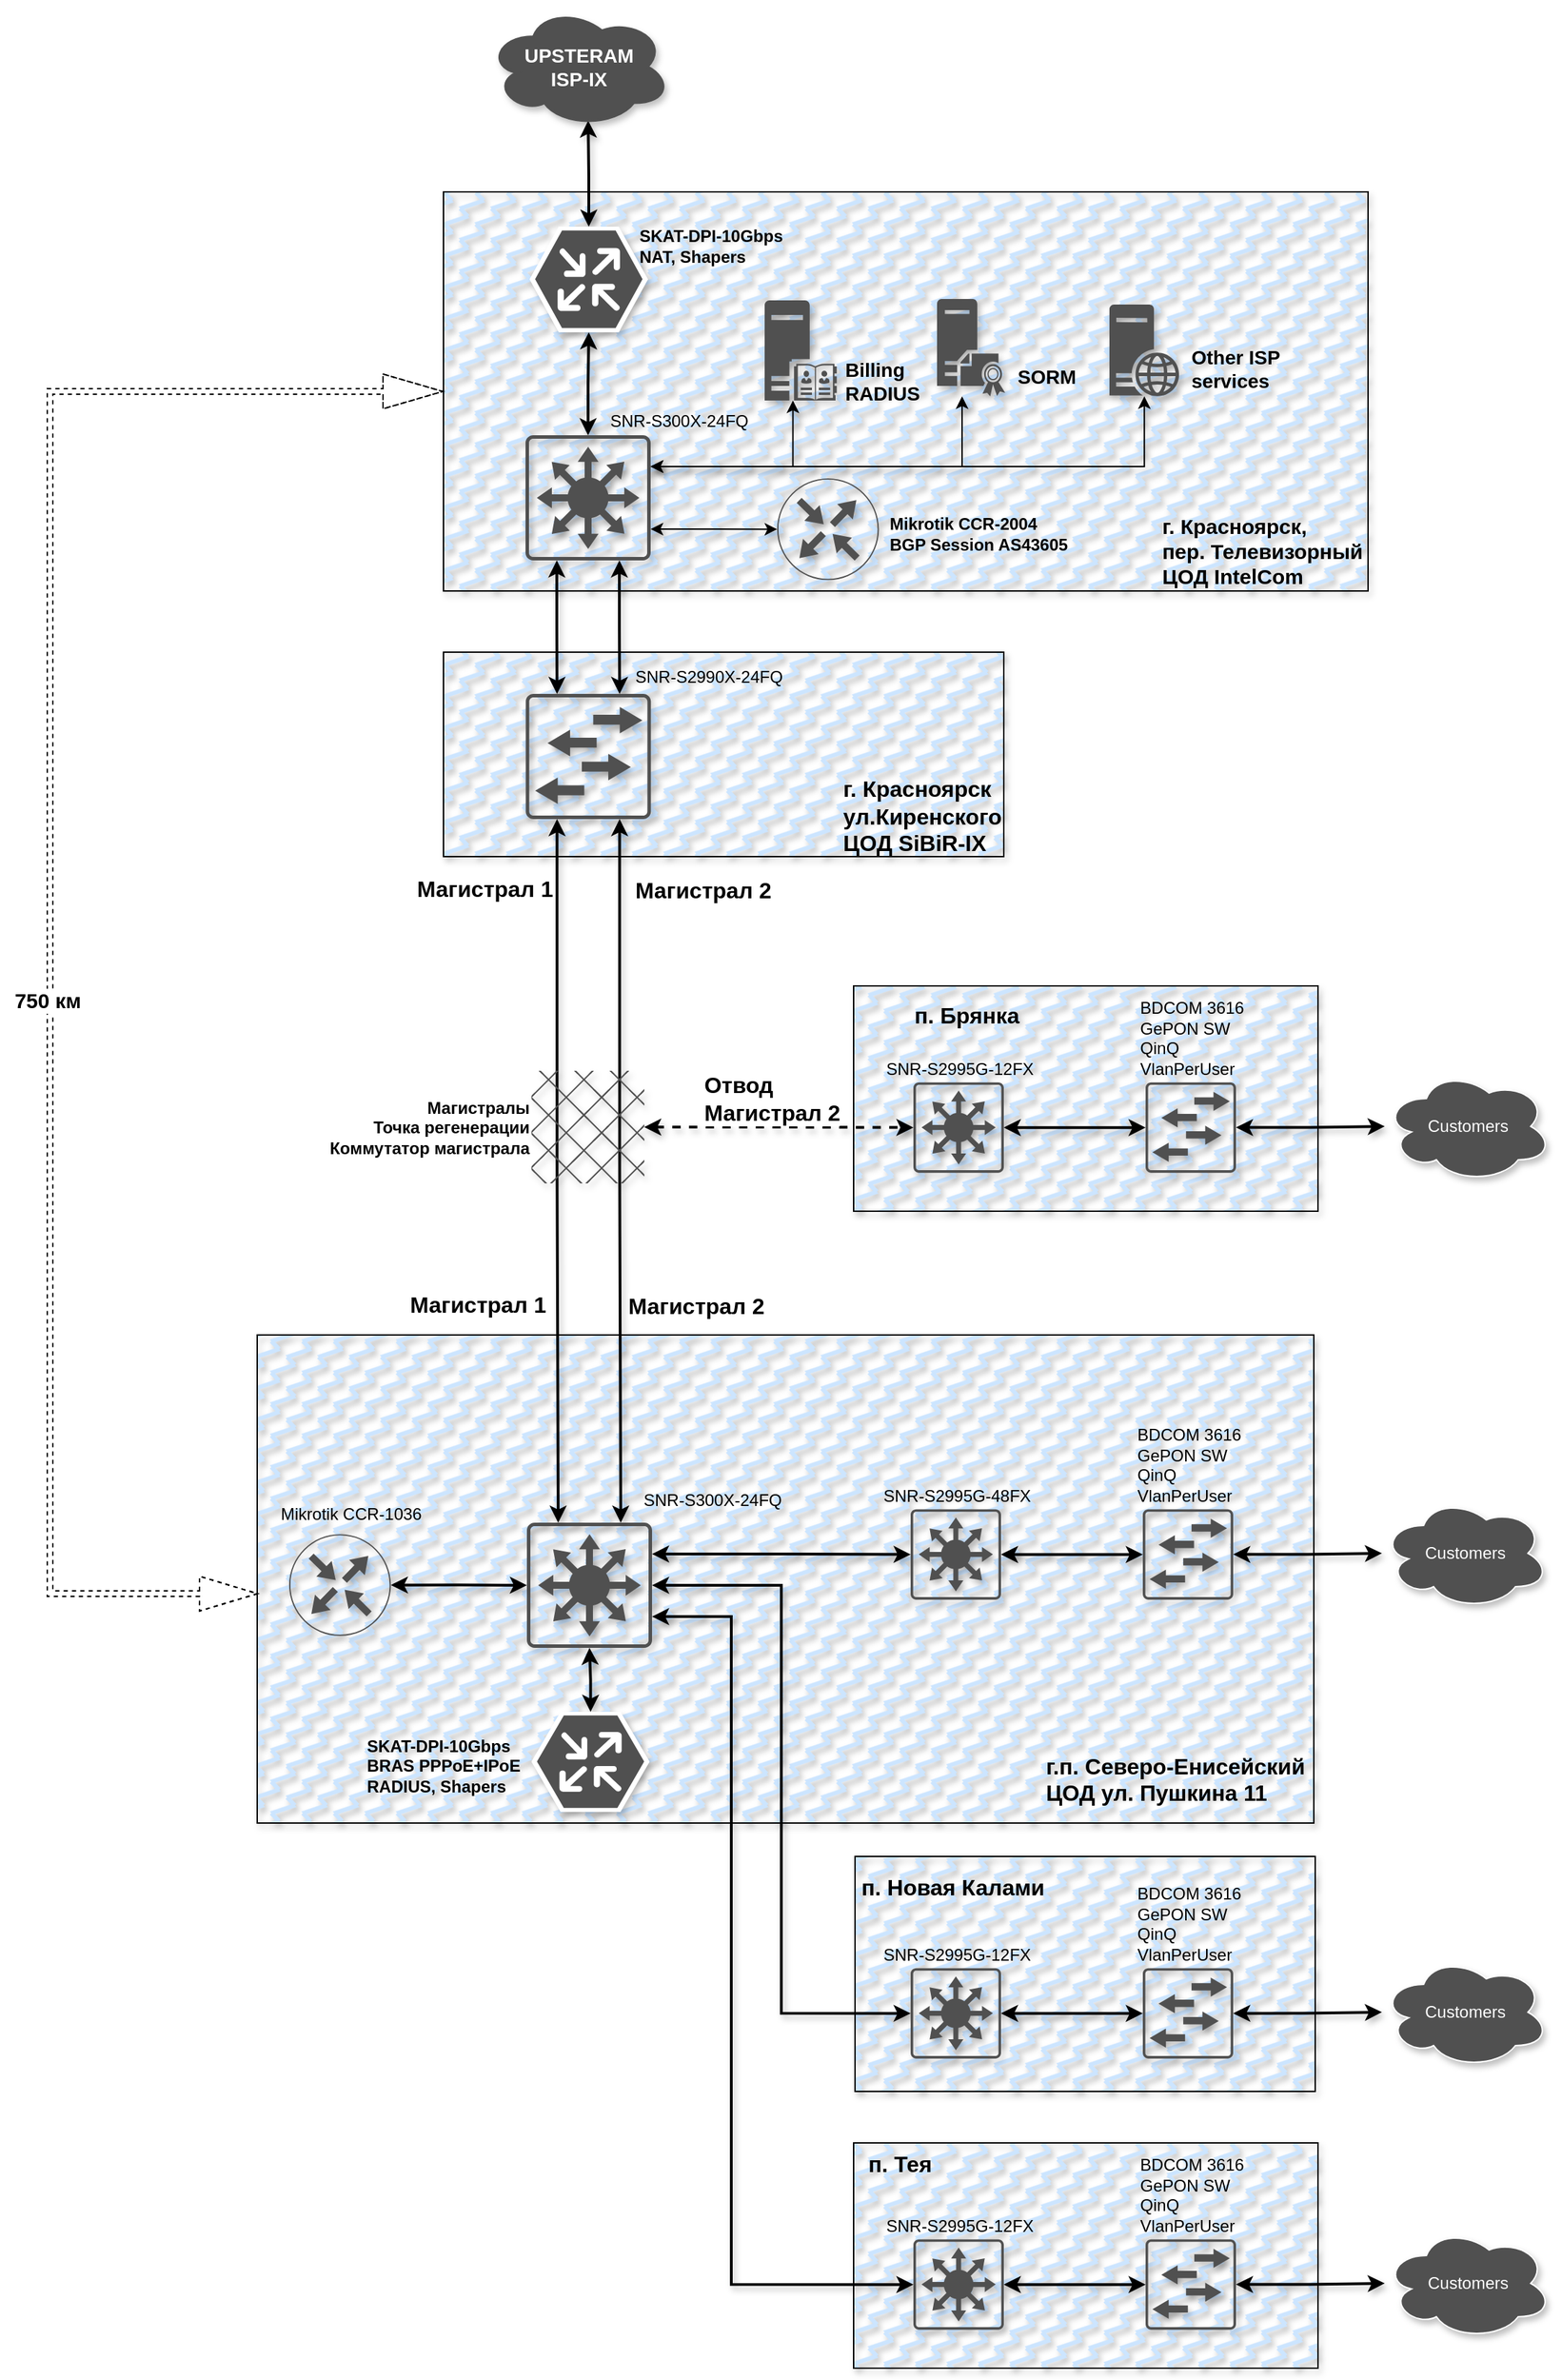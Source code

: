 <mxfile version="24.7.17" pages="2">
  <diagram id="2Mr0qnhgWKL5YtFYwo7m" name="Общая схема">
    <mxGraphModel dx="1786" dy="1214" grid="1" gridSize="1" guides="1" tooltips="1" connect="1" arrows="1" fold="1" page="1" pageScale="1" pageWidth="1169" pageHeight="827" math="0" shadow="0">
      <root>
        <mxCell id="0" />
        <mxCell id="1" parent="0" />
        <mxCell id="r01jWIELCzn37gtgLU-P-99" value="" style="rounded=0;whiteSpace=wrap;html=1;fillStyle=zigzag-line;fillColor=#CCE5FF;shadow=1;" parent="1" vertex="1">
          <mxGeometry x="634" y="1782" width="334" height="162" as="geometry" />
        </mxCell>
        <mxCell id="r01jWIELCzn37gtgLU-P-97" value="" style="rounded=0;whiteSpace=wrap;html=1;fillStyle=zigzag-line;fillColor=#CCE5FF;shadow=1;" parent="1" vertex="1">
          <mxGeometry x="635" y="1576" width="331" height="169" as="geometry" />
        </mxCell>
        <mxCell id="r01jWIELCzn37gtgLU-P-81" value="" style="rounded=0;whiteSpace=wrap;html=1;fillStyle=zigzag-line;fillColor=#CCE5FF;shadow=1;" parent="1" vertex="1">
          <mxGeometry x="205" y="1201" width="760" height="351" as="geometry" />
        </mxCell>
        <mxCell id="r01jWIELCzn37gtgLU-P-59" value="" style="rounded=0;whiteSpace=wrap;html=1;fillStyle=zigzag-line;fillColor=#CCE5FF;shadow=1;" parent="1" vertex="1">
          <mxGeometry x="339" y="710" width="403" height="147" as="geometry" />
        </mxCell>
        <mxCell id="r01jWIELCzn37gtgLU-P-55" value="" style="rounded=0;whiteSpace=wrap;html=1;fillStyle=zigzag-line;fillColor=#CCE5FF;shadow=1;" parent="1" vertex="1">
          <mxGeometry x="339" y="379" width="665" height="287" as="geometry" />
        </mxCell>
        <mxCell id="r01jWIELCzn37gtgLU-P-2" value="" style="edgeStyle=orthogonalEdgeStyle;rounded=0;orthogonalLoop=1;jettySize=auto;html=1;startArrow=classic;startFill=1;entryX=0.5;entryY=1;entryDx=0;entryDy=0;entryPerimeter=0;exitX=0.5;exitY=0;exitDx=0;exitDy=0;exitPerimeter=0;strokeWidth=2;shadow=1;" parent="1" source="r01jWIELCzn37gtgLU-P-5" target="r01jWIELCzn37gtgLU-P-17" edge="1">
          <mxGeometry relative="1" as="geometry" />
        </mxCell>
        <mxCell id="r01jWIELCzn37gtgLU-P-5" value="" style="points=[[0.015,0.015,0],[0.985,0.015,0],[0.985,0.985,0],[0.015,0.985,0],[0.25,0,0],[0.5,0,0],[0.75,0,0],[1,0.25,0],[1,0.5,0],[1,0.75,0],[0.75,1,0],[0.5,1,0],[0.25,1,0],[0,0.75,0],[0,0.5,0],[0,0.25,0]];verticalLabelPosition=middle;html=1;verticalAlign=middle;aspect=fixed;align=right;pointerEvents=1;shape=mxgraph.cisco19.rect;prIcon=l3_switch;strokeColor=#505050;shadow=1;fillColor=none;labelPosition=left;" parent="1" vertex="1">
          <mxGeometry x="398" y="554" width="90" height="90" as="geometry" />
        </mxCell>
        <mxCell id="r01jWIELCzn37gtgLU-P-64" value="" style="edgeStyle=orthogonalEdgeStyle;rounded=0;orthogonalLoop=1;jettySize=auto;html=1;fontFamily=Helvetica;fontSize=12;fontColor=default;startArrow=classic;startFill=1;strokeWidth=2;entryX=0;entryY=0.5;entryDx=0;entryDy=0;entryPerimeter=0;exitX=1;exitY=0.25;exitDx=0;exitDy=0;exitPerimeter=0;shadow=1;" parent="1" source="r01jWIELCzn37gtgLU-P-6" target="r01jWIELCzn37gtgLU-P-66" edge="1">
          <mxGeometry relative="1" as="geometry">
            <mxPoint x="572.659" y="1382.833" as="targetPoint" />
          </mxGeometry>
        </mxCell>
        <mxCell id="r01jWIELCzn37gtgLU-P-84" value="" style="edgeStyle=orthogonalEdgeStyle;shape=connector;rounded=0;orthogonalLoop=1;jettySize=auto;html=1;strokeColor=default;strokeWidth=2;align=center;verticalAlign=middle;fontFamily=Helvetica;fontSize=12;fontColor=default;labelBackgroundColor=default;startArrow=classic;startFill=1;endArrow=classic;entryX=0;entryY=0.5;entryDx=0;entryDy=0;entryPerimeter=0;shadow=1;" parent="1" source="r01jWIELCzn37gtgLU-P-6" target="r01jWIELCzn37gtgLU-P-87" edge="1">
          <mxGeometry relative="1" as="geometry">
            <mxPoint x="572.659" y="1382.833" as="targetPoint" />
          </mxGeometry>
        </mxCell>
        <mxCell id="r01jWIELCzn37gtgLU-P-6" value="" style="points=[[0.015,0.015,0],[0.985,0.015,0],[0.985,0.985,0],[0.015,0.985,0],[0.25,0,0],[0.5,0,0],[0.75,0,0],[1,0.25,0],[1,0.5,0],[1,0.75,0],[0.75,1,0],[0.5,1,0],[0.25,1,0],[0,0.75,0],[0,0.5,0],[0,0.25,0]];verticalLabelPosition=middle;html=1;verticalAlign=middle;aspect=fixed;align=left;pointerEvents=1;shape=mxgraph.cisco19.rect;prIcon=l3_switch;strokeColor=#505050;shadow=1;fillColor=none;labelPosition=right;" parent="1" vertex="1">
          <mxGeometry x="399" y="1336" width="90" height="90" as="geometry" />
        </mxCell>
        <mxCell id="r01jWIELCzn37gtgLU-P-7" value="" style="edgeStyle=orthogonalEdgeStyle;rounded=0;orthogonalLoop=1;jettySize=auto;html=1;startArrow=classic;startFill=1;exitX=0.25;exitY=1;exitDx=0;exitDy=0;exitPerimeter=0;entryX=0.25;entryY=0;entryDx=0;entryDy=0;entryPerimeter=0;strokeWidth=2;shadow=1;" parent="1" source="r01jWIELCzn37gtgLU-P-49" target="r01jWIELCzn37gtgLU-P-6" edge="1">
          <mxGeometry relative="1" as="geometry">
            <mxPoint x="495.5" y="569" as="sourcePoint" />
            <mxPoint x="495.5" y="797.293" as="targetPoint" />
          </mxGeometry>
        </mxCell>
        <mxCell id="r01jWIELCzn37gtgLU-P-8" value="" style="edgeStyle=orthogonalEdgeStyle;rounded=0;orthogonalLoop=1;jettySize=auto;html=1;entryX=0.55;entryY=0.95;entryDx=0;entryDy=0;entryPerimeter=0;exitX=0.5;exitY=0;exitDx=0;exitDy=0;exitPerimeter=0;startArrow=classic;startFill=1;strokeWidth=2;shadow=1;" parent="1" source="r01jWIELCzn37gtgLU-P-17" target="r01jWIELCzn37gtgLU-P-53" edge="1">
          <mxGeometry relative="1" as="geometry">
            <mxPoint x="577.585" y="228" as="targetPoint" />
          </mxGeometry>
        </mxCell>
        <mxCell id="r01jWIELCzn37gtgLU-P-9" value="" style="sketch=0;points=[[0.5,0,0],[1,0.5,0],[0.5,1,0],[0,0.5,0],[0.145,0.145,0],[0.856,0.145,0],[0.855,0.856,0],[0.145,0.855,0]];verticalLabelPosition=top;html=1;verticalAlign=bottom;aspect=fixed;align=center;pointerEvents=1;shape=mxgraph.cisco19.rect;prIcon=router;fillColor=none;strokeColor=#505050;labelPosition=center;perimeterSpacing=0;strokeWidth=3;shadow=1;" parent="1" vertex="1">
          <mxGeometry x="579" y="585" width="73.171" height="73.171" as="geometry" />
        </mxCell>
        <mxCell id="r01jWIELCzn37gtgLU-P-10" value="" style="edgeStyle=orthogonalEdgeStyle;rounded=0;orthogonalLoop=1;jettySize=auto;html=1;startArrow=classic;startFill=1;strokeWidth=2;entryX=0.5;entryY=1;entryDx=0;entryDy=0;entryPerimeter=0;shadow=1;" parent="1" source="r01jWIELCzn37gtgLU-P-30" target="r01jWIELCzn37gtgLU-P-6" edge="1">
          <mxGeometry relative="1" as="geometry" />
        </mxCell>
        <mxCell id="r01jWIELCzn37gtgLU-P-16" value="" style="edgeStyle=orthogonalEdgeStyle;rounded=0;orthogonalLoop=1;jettySize=auto;html=1;startArrow=classic;startFill=1;exitX=1;exitY=0.75;exitDx=0;exitDy=0;exitPerimeter=0;shadow=1;" parent="1" source="r01jWIELCzn37gtgLU-P-5" target="r01jWIELCzn37gtgLU-P-9" edge="1">
          <mxGeometry relative="1" as="geometry" />
        </mxCell>
        <mxCell id="r01jWIELCzn37gtgLU-P-17" value="" style="verticalLabelPosition=middle;sketch=0;html=1;fillColor=#FFFFFF;strokeColor=#505050;verticalAlign=middle;align=right;points=[[0,0.5,0],[0.125,0.25,0],[0.25,0,0],[0.5,0,0],[0.75,0,0],[0.875,0.25,0],[1,0.5,0],[0.875,0.75,0],[0.75,1,0],[0.5,1,0],[0.125,0.75,0]];pointerEvents=1;shape=mxgraph.cisco_safe.compositeIcon;bgIcon=mxgraph.cisco_safe.design.blank_device;resIcon=mxgraph.cisco_safe.design.router_2;labelPosition=left;shadow=1;" parent="1" vertex="1">
          <mxGeometry x="401" y="404" width="85.01" height="76" as="geometry" />
        </mxCell>
        <mxCell id="r01jWIELCzn37gtgLU-P-18" value="&lt;span style=&quot;&quot;&gt;SNR-S300X-24FQ&lt;/span&gt;" style="text;html=1;align=left;verticalAlign=middle;resizable=0;points=[];autosize=1;strokeColor=none;fillColor=none;shadow=1;" parent="1" vertex="1">
          <mxGeometry x="457" y="531" width="117" height="26" as="geometry" />
        </mxCell>
        <mxCell id="r01jWIELCzn37gtgLU-P-19" value="&lt;span style=&quot;&quot;&gt;&lt;b&gt;SKAT-DPI-10Gbps&lt;/b&gt;&lt;/span&gt;&lt;div&gt;&lt;span style=&quot;&quot;&gt;&lt;b&gt;NAT, Shapers&lt;/b&gt;&lt;/span&gt;&lt;/div&gt;" style="text;html=1;align=left;verticalAlign=middle;resizable=0;points=[];autosize=1;strokeColor=none;fillColor=none;shadow=1;" parent="1" vertex="1">
          <mxGeometry x="478" y="397" width="122" height="42" as="geometry" />
        </mxCell>
        <mxCell id="r01jWIELCzn37gtgLU-P-20" value="&lt;b&gt;Mikrotik&amp;nbsp;&lt;span style=&quot;background-color: initial;&quot;&gt;CCR-2004&lt;/span&gt;&lt;/b&gt;&lt;div&gt;&lt;span style=&quot;background-color: initial;&quot;&gt;&lt;b&gt;BGP Session AS43605&lt;/b&gt;&lt;/span&gt;&lt;/div&gt;" style="text;html=1;align=left;verticalAlign=middle;resizable=0;points=[];autosize=1;strokeColor=none;fillColor=none;shadow=1;" parent="1" vertex="1">
          <mxGeometry x="658" y="604.37" width="147" height="42" as="geometry" />
        </mxCell>
        <mxCell id="r01jWIELCzn37gtgLU-P-30" value="" style="verticalLabelPosition=middle;sketch=0;html=1;fillColor=default;strokeColor=#505050;verticalAlign=middle;align=right;points=[[0,0.5,0],[0.125,0.25,0],[0.25,0,0],[0.5,0,0],[0.75,0,0],[0.875,0.25,0],[1,0.5,0],[0.875,0.75,0],[0.75,1,0],[0.5,1,0],[0.125,0.75,0]];pointerEvents=1;shape=mxgraph.cisco_safe.compositeIcon;bgIcon=mxgraph.cisco_safe.design.blank_device;resIcon=mxgraph.cisco_safe.design.router_2;labelPosition=left;shadow=1;" parent="1" vertex="1">
          <mxGeometry x="402.35" y="1472" width="84.83" height="72" as="geometry" />
        </mxCell>
        <mxCell id="r01jWIELCzn37gtgLU-P-31" value="&lt;span style=&quot;&quot;&gt;&lt;b&gt;SKAT-DPI-10Gbps&lt;/b&gt;&lt;/span&gt;&lt;div&gt;&lt;span style=&quot;&quot;&gt;&lt;b&gt;BRAS PPPoE+IPoE&lt;/b&gt;&lt;/span&gt;&lt;/div&gt;&lt;div&gt;&lt;span style=&quot;&quot;&gt;&lt;b&gt;RADIUS, Shapers&lt;/b&gt;&lt;/span&gt;&lt;/div&gt;" style="text;html=1;align=left;verticalAlign=middle;resizable=0;points=[];autosize=1;strokeColor=none;fillColor=none;shadow=1;" parent="1" vertex="1">
          <mxGeometry x="282" y="1483" width="129" height="56" as="geometry" />
        </mxCell>
        <mxCell id="r01jWIELCzn37gtgLU-P-34" value="&lt;span style=&quot;&quot;&gt;SNR-S300X-24FQ&lt;/span&gt;" style="text;html=1;align=left;verticalAlign=middle;resizable=0;points=[];autosize=1;strokeColor=none;fillColor=none;shadow=1;" parent="1" vertex="1">
          <mxGeometry x="481" y="1307" width="117" height="26" as="geometry" />
        </mxCell>
        <mxCell id="r01jWIELCzn37gtgLU-P-42" value="" style="edgeStyle=orthogonalEdgeStyle;rounded=0;orthogonalLoop=1;jettySize=auto;html=1;entryX=0;entryY=0.5;entryDx=0;entryDy=0;entryPerimeter=0;exitX=1;exitY=0.5;exitDx=0;exitDy=0;exitPerimeter=0;startArrow=classic;startFill=1;strokeWidth=2;shadow=1;" parent="1" source="r01jWIELCzn37gtgLU-P-43" target="r01jWIELCzn37gtgLU-P-6" edge="1">
          <mxGeometry relative="1" as="geometry">
            <mxPoint x="312" y="1637.33" as="targetPoint" />
          </mxGeometry>
        </mxCell>
        <mxCell id="r01jWIELCzn37gtgLU-P-43" value="" style="sketch=0;points=[[0.5,0,0],[1,0.5,0],[0.5,1,0],[0,0.5,0],[0.145,0.145,0],[0.856,0.145,0],[0.855,0.856,0],[0.145,0.855,0]];verticalLabelPosition=top;html=1;verticalAlign=bottom;aspect=fixed;align=center;pointerEvents=1;shape=mxgraph.cisco19.rect;prIcon=router;fillColor=none;strokeColor=#505050;labelPosition=center;shadow=1;" parent="1" vertex="1">
          <mxGeometry x="228" y="1344.24" width="73.171" height="73.171" as="geometry" />
        </mxCell>
        <mxCell id="r01jWIELCzn37gtgLU-P-44" value="Mikrotik CCR-1036" style="text;html=1;align=left;verticalAlign=middle;resizable=0;points=[];autosize=1;strokeColor=none;fillColor=none;shadow=1;" parent="1" vertex="1">
          <mxGeometry x="220" y="1316" width="120" height="27" as="geometry" />
        </mxCell>
        <mxCell id="r01jWIELCzn37gtgLU-P-47" value="" style="edgeStyle=orthogonalEdgeStyle;rounded=0;orthogonalLoop=1;jettySize=auto;html=1;startArrow=classic;startFill=1;exitX=0.75;exitY=1;exitDx=0;exitDy=0;exitPerimeter=0;entryX=0.75;entryY=0;entryDx=0;entryDy=0;entryPerimeter=0;strokeWidth=2;shadow=1;" parent="1" source="r01jWIELCzn37gtgLU-P-5" target="r01jWIELCzn37gtgLU-P-49" edge="1">
          <mxGeometry relative="1" as="geometry">
            <mxPoint x="467" y="646" as="sourcePoint" />
            <mxPoint x="468" y="1088" as="targetPoint" />
          </mxGeometry>
        </mxCell>
        <mxCell id="r01jWIELCzn37gtgLU-P-48" value="" style="edgeStyle=orthogonalEdgeStyle;rounded=0;orthogonalLoop=1;jettySize=auto;html=1;startArrow=classic;startFill=1;exitX=0.25;exitY=1;exitDx=0;exitDy=0;exitPerimeter=0;entryX=0.25;entryY=0;entryDx=0;entryDy=0;entryPerimeter=0;strokeWidth=2;shadow=1;" parent="1" source="r01jWIELCzn37gtgLU-P-5" target="r01jWIELCzn37gtgLU-P-49" edge="1">
          <mxGeometry relative="1" as="geometry">
            <mxPoint x="421" y="646" as="sourcePoint" />
            <mxPoint x="421" y="1088" as="targetPoint" />
          </mxGeometry>
        </mxCell>
        <mxCell id="r01jWIELCzn37gtgLU-P-49" value="" style="sketch=0;points=[[0.015,0.015,0],[0.985,0.015,0],[0.985,0.985,0],[0.015,0.985,0],[0.25,0,0],[0.5,0,0],[0.75,0,0],[1,0.25,0],[1,0.5,0],[1,0.75,0],[0.75,1,0],[0.5,1,0],[0.25,1,0],[0,0.75,0],[0,0.5,0],[0,0.25,0]];verticalLabelPosition=middle;html=1;verticalAlign=middle;aspect=fixed;align=right;pointerEvents=1;shape=mxgraph.cisco19.rect;prIcon=l2_switch;fillColor=none;strokeColor=#505050;labelPosition=left;shadow=1;" parent="1" vertex="1">
          <mxGeometry x="398.18" y="740" width="90" height="90" as="geometry" />
        </mxCell>
        <mxCell id="r01jWIELCzn37gtgLU-P-50" value="SNR-S2990X-24FQ" style="text;html=1;align=left;verticalAlign=middle;resizable=0;points=[];autosize=1;strokeColor=none;fillColor=none;shadow=1;" parent="1" vertex="1">
          <mxGeometry x="475" y="714" width="125" height="27" as="geometry" />
        </mxCell>
        <mxCell id="r01jWIELCzn37gtgLU-P-53" value="&lt;span style=&quot;background-color: rgb(80, 80, 80); font-size: 14px;&quot;&gt;&lt;font style=&quot;font-size: 14px;&quot;&gt;&lt;b&gt;UPSTERAM&lt;/b&gt;&lt;/font&gt;&lt;/span&gt;&lt;div style=&quot;font-size: 14px;&quot;&gt;&lt;span style=&quot;background-color: rgb(80, 80, 80);&quot;&gt;&lt;font style=&quot;font-size: 14px;&quot;&gt;&lt;b&gt;ISP-IX&lt;/b&gt;&lt;/font&gt;&lt;/span&gt;&lt;/div&gt;" style="ellipse;shape=cloud;whiteSpace=wrap;html=1;strokeColor=#505050;strokeWidth=2;fillColor=#505050;align=center;fontColor=#FFFFFF;shadow=1;" parent="1" vertex="1">
          <mxGeometry x="371" y="246" width="131" height="86" as="geometry" />
        </mxCell>
        <mxCell id="r01jWIELCzn37gtgLU-P-58" value="г. Красноярск,&amp;nbsp;&lt;div style=&quot;font-size: 15px;&quot;&gt;пер. Телевизорный&lt;br style=&quot;font-size: 15px;&quot;&gt;ЦОД IntelCom&lt;/div&gt;" style="text;html=1;align=left;verticalAlign=middle;resizable=0;points=[];autosize=1;strokeColor=none;fillColor=none;fontStyle=1;fontSize=15;shadow=1;" parent="1" vertex="1">
          <mxGeometry x="854" y="603" width="156" height="67" as="geometry" />
        </mxCell>
        <mxCell id="r01jWIELCzn37gtgLU-P-60" value="&lt;div style=&quot;text-align: left; font-size: 16px;&quot;&gt;&lt;b style=&quot;font-size: 16px;&quot;&gt;&lt;br style=&quot;font-size: 16px;&quot; class=&quot;Apple-interchange-newline&quot;&gt;г. Красноярск&lt;/b&gt;&lt;/div&gt;&lt;div style=&quot;text-align: left; font-size: 16px;&quot;&gt;&lt;b style=&quot;font-size: 16px;&quot;&gt;ул.Киренского&lt;/b&gt;&lt;/div&gt;&lt;div style=&quot;text-align: left; font-size: 16px;&quot;&gt;&lt;b style=&quot;font-size: 16px;&quot;&gt;ЦОД SiBiR-IX&lt;/b&gt;&lt;/div&gt;" style="text;html=1;align=center;verticalAlign=middle;resizable=0;points=[];autosize=1;strokeColor=none;fillColor=none;fontSize=16;shadow=1;" parent="1" vertex="1">
          <mxGeometry x="614" y="773" width="138" height="90" as="geometry" />
        </mxCell>
        <mxCell id="r01jWIELCzn37gtgLU-P-61" value="" style="sketch=0;aspect=fixed;pointerEvents=1;shadow=1;dashed=0;html=1;strokeColor=none;labelPosition=center;verticalLabelPosition=bottom;verticalAlign=top;align=center;fillColor=#505050;shape=mxgraph.mscae.enterprise.server_directory" parent="1" vertex="1">
          <mxGeometry x="570" y="457" width="51.84" height="72" as="geometry" />
        </mxCell>
        <mxCell id="r01jWIELCzn37gtgLU-P-62" value="&lt;b style=&quot;font-size: 14px;&quot;&gt;&lt;font style=&quot;font-size: 14px;&quot;&gt;Billing&lt;/font&gt;&lt;/b&gt;&lt;div style=&quot;font-size: 14px;&quot;&gt;&lt;b style=&quot;&quot;&gt;&lt;font style=&quot;font-size: 14px;&quot;&gt;RADIUS&lt;/font&gt;&lt;/b&gt;&lt;/div&gt;" style="text;html=1;align=left;verticalAlign=middle;resizable=0;points=[];autosize=1;strokeColor=none;fillColor=none;shadow=1;" parent="1" vertex="1">
          <mxGeometry x="626" y="491" width="73" height="47" as="geometry" />
        </mxCell>
        <mxCell id="r01jWIELCzn37gtgLU-P-76" value="" style="edgeStyle=orthogonalEdgeStyle;shape=connector;rounded=0;orthogonalLoop=1;jettySize=auto;html=1;strokeColor=default;strokeWidth=2;align=center;verticalAlign=middle;fontFamily=Helvetica;fontSize=12;fontColor=default;labelBackgroundColor=default;startArrow=classic;startFill=1;endArrow=classic;shadow=1;" parent="1" source="r01jWIELCzn37gtgLU-P-66" target="r01jWIELCzn37gtgLU-P-75" edge="1">
          <mxGeometry relative="1" as="geometry" />
        </mxCell>
        <mxCell id="r01jWIELCzn37gtgLU-P-66" value="&lt;span style=&quot;text-align: left;&quot;&gt;SNR-S2995G-48FX&lt;/span&gt;" style="points=[[0.015,0.015,0],[0.985,0.015,0],[0.985,0.985,0],[0.015,0.985,0],[0.25,0,0],[0.5,0,0],[0.75,0,0],[1,0.25,0],[1,0.5,0],[1,0.75,0],[0.75,1,0],[0.5,1,0],[0.25,1,0],[0,0.75,0],[0,0.5,0],[0,0.25,0]];verticalLabelPosition=top;html=1;verticalAlign=bottom;aspect=fixed;align=center;pointerEvents=1;shape=mxgraph.cisco19.rect;prIcon=l3_switch;strokeColor=#505050;shadow=1;fillColor=none;labelPosition=center;" parent="1" vertex="1">
          <mxGeometry x="675" y="1326.33" width="65" height="65" as="geometry" />
        </mxCell>
        <mxCell id="r01jWIELCzn37gtgLU-P-68" value="" style="edgeStyle=orthogonalEdgeStyle;rounded=0;orthogonalLoop=1;jettySize=auto;html=1;startArrow=classic;startFill=1;exitX=1;exitY=0.25;exitDx=0;exitDy=0;exitPerimeter=0;entryX=0.392;entryY=1;entryDx=0;entryDy=0;entryPerimeter=0;shadow=1;" parent="1" source="r01jWIELCzn37gtgLU-P-5" target="r01jWIELCzn37gtgLU-P-61" edge="1">
          <mxGeometry relative="1" as="geometry">
            <mxPoint x="491" y="601" as="sourcePoint" />
            <mxPoint x="706" y="601" as="targetPoint" />
          </mxGeometry>
        </mxCell>
        <mxCell id="r01jWIELCzn37gtgLU-P-70" value="" style="edgeStyle=orthogonalEdgeStyle;shape=connector;rounded=0;orthogonalLoop=1;jettySize=auto;html=1;strokeColor=default;strokeWidth=1;align=center;verticalAlign=middle;fontFamily=Helvetica;fontSize=12;fontColor=default;labelBackgroundColor=default;startArrow=classic;startFill=1;endArrow=classic;entryX=1;entryY=0.25;entryDx=0;entryDy=0;entryPerimeter=0;shadow=1;" parent="1" source="r01jWIELCzn37gtgLU-P-69" target="r01jWIELCzn37gtgLU-P-5" edge="1">
          <mxGeometry relative="1" as="geometry">
            <Array as="points">
              <mxPoint x="712" y="577" />
            </Array>
          </mxGeometry>
        </mxCell>
        <mxCell id="r01jWIELCzn37gtgLU-P-74" value="" style="edgeStyle=orthogonalEdgeStyle;shape=connector;rounded=0;orthogonalLoop=1;jettySize=auto;html=1;strokeColor=default;strokeWidth=1;align=center;verticalAlign=middle;fontFamily=Helvetica;fontSize=12;fontColor=default;labelBackgroundColor=default;startArrow=classic;startFill=1;endArrow=classic;exitX=1;exitY=0.25;exitDx=0;exitDy=0;exitPerimeter=0;shadow=1;" parent="1" source="r01jWIELCzn37gtgLU-P-5" target="r01jWIELCzn37gtgLU-P-72" edge="1">
          <mxGeometry relative="1" as="geometry" />
        </mxCell>
        <mxCell id="r01jWIELCzn37gtgLU-P-69" value="" style="sketch=0;pointerEvents=1;shadow=1;dashed=0;html=1;strokeColor=none;fillColor=#505050;labelPosition=center;verticalLabelPosition=bottom;verticalAlign=top;outlineConnect=0;align=center;shape=mxgraph.office.servers.certificate_authority;fontFamily=Helvetica;fontSize=12;fontColor=default;labelBackgroundColor=default;" parent="1" vertex="1">
          <mxGeometry x="694" y="456" width="49" height="70" as="geometry" />
        </mxCell>
        <mxCell id="r01jWIELCzn37gtgLU-P-71" value="&lt;span style=&quot;font-size: 14px;&quot;&gt;&lt;b&gt;SORM&lt;/b&gt;&lt;/span&gt;" style="text;html=1;align=left;verticalAlign=middle;resizable=0;points=[];autosize=1;strokeColor=none;fillColor=none;shadow=1;" parent="1" vertex="1">
          <mxGeometry x="750" y="497" width="61" height="30" as="geometry" />
        </mxCell>
        <mxCell id="r01jWIELCzn37gtgLU-P-72" value="" style="sketch=0;aspect=fixed;pointerEvents=1;shadow=1;dashed=0;html=1;strokeColor=none;labelPosition=center;verticalLabelPosition=bottom;verticalAlign=top;align=center;fillColor=#505050;shape=mxgraph.mscae.enterprise.web_server;fontFamily=Helvetica;fontSize=12;fontColor=default;labelBackgroundColor=default;" parent="1" vertex="1">
          <mxGeometry x="818.0" y="460" width="50.16" height="66" as="geometry" />
        </mxCell>
        <mxCell id="r01jWIELCzn37gtgLU-P-73" value="&lt;span style=&quot;font-size: 14px;&quot;&gt;&lt;b&gt;Other ISP&lt;/b&gt;&lt;/span&gt;&lt;div&gt;&lt;span style=&quot;font-size: 14px;&quot;&gt;&lt;b&gt;services&lt;/b&gt;&lt;/span&gt;&lt;/div&gt;" style="text;html=1;align=left;verticalAlign=middle;resizable=0;points=[];autosize=1;strokeColor=none;fillColor=none;shadow=1;" parent="1" vertex="1">
          <mxGeometry x="875" y="482" width="83" height="47" as="geometry" />
        </mxCell>
        <mxCell id="r01jWIELCzn37gtgLU-P-78" value="" style="edgeStyle=orthogonalEdgeStyle;shape=connector;rounded=0;orthogonalLoop=1;jettySize=auto;html=1;strokeColor=default;strokeWidth=2;align=center;verticalAlign=middle;fontFamily=Helvetica;fontSize=12;fontColor=default;labelBackgroundColor=default;startArrow=classic;startFill=1;endArrow=classic;shadow=1;" parent="1" source="r01jWIELCzn37gtgLU-P-75" target="r01jWIELCzn37gtgLU-P-77" edge="1">
          <mxGeometry relative="1" as="geometry" />
        </mxCell>
        <mxCell id="r01jWIELCzn37gtgLU-P-75" value="&lt;span style=&quot;&quot;&gt;BDCOM 3616&lt;/span&gt;&lt;div style=&quot;text-align: left;&quot;&gt;&lt;span style=&quot;&quot;&gt;GePON SW&lt;br&gt;QinQ&lt;/span&gt;&lt;/div&gt;&lt;div style=&quot;text-align: left;&quot;&gt;&lt;span style=&quot;&quot;&gt;VlanPerUser&lt;/span&gt;&lt;/div&gt;" style="sketch=0;points=[[0.015,0.015,0],[0.985,0.015,0],[0.985,0.985,0],[0.015,0.985,0],[0.25,0,0],[0.5,0,0],[0.75,0,0],[1,0.25,0],[1,0.5,0],[1,0.75,0],[0.75,1,0],[0.5,1,0],[0.25,1,0],[0,0.75,0],[0,0.5,0],[0,0.25,0]];verticalLabelPosition=top;html=1;verticalAlign=bottom;aspect=fixed;align=center;pointerEvents=1;shape=mxgraph.cisco19.rect;prIcon=l2_switch;fillColor=none;strokeColor=#505050;labelPosition=center;shadow=1;" parent="1" vertex="1">
          <mxGeometry x="842" y="1326.33" width="65" height="65" as="geometry" />
        </mxCell>
        <mxCell id="r01jWIELCzn37gtgLU-P-77" value="Customers" style="ellipse;shape=cloud;whiteSpace=wrap;html=1;sketch=0;pointerEvents=1;strokeColor=#ffffff;align=center;verticalAlign=middle;fontFamily=Helvetica;fontSize=12;fontColor=#FFFFFF;labelBackgroundColor=none;fillColor=#505050;shadow=1;" parent="1" vertex="1">
          <mxGeometry x="1014" y="1318" width="120" height="80" as="geometry" />
        </mxCell>
        <mxCell id="r01jWIELCzn37gtgLU-P-82" value="&lt;div style=&quot;text-align: left; font-size: 16px;&quot;&gt;&lt;b style=&quot;font-size: 16px;&quot;&gt;&lt;br style=&quot;font-size: 16px;&quot; class=&quot;Apple-interchange-newline&quot;&gt;г.п. Северо-Енисейский&lt;/b&gt;&lt;/div&gt;&lt;div style=&quot;text-align: left; font-size: 16px;&quot;&gt;&lt;b style=&quot;font-size: 16px;&quot;&gt;ЦОД ул. Пушкина 11&lt;/b&gt;&lt;/div&gt;" style="text;html=1;align=center;verticalAlign=middle;resizable=0;points=[];autosize=1;strokeColor=none;fillColor=none;fontSize=16;shadow=1;" parent="1" vertex="1">
          <mxGeometry x="760" y="1475" width="209" height="71" as="geometry" />
        </mxCell>
        <mxCell id="r01jWIELCzn37gtgLU-P-86" value="" style="edgeStyle=orthogonalEdgeStyle;shape=connector;rounded=0;orthogonalLoop=1;jettySize=auto;html=1;strokeColor=default;strokeWidth=2;align=center;verticalAlign=middle;fontFamily=Helvetica;fontSize=12;fontColor=default;labelBackgroundColor=default;startArrow=classic;startFill=1;endArrow=classic;shadow=1;" parent="1" source="r01jWIELCzn37gtgLU-P-87" target="r01jWIELCzn37gtgLU-P-89" edge="1">
          <mxGeometry relative="1" as="geometry" />
        </mxCell>
        <mxCell id="r01jWIELCzn37gtgLU-P-87" value="&lt;span style=&quot;text-align: left;&quot;&gt;SNR-S2995G-12FX&lt;/span&gt;" style="points=[[0.015,0.015,0],[0.985,0.015,0],[0.985,0.985,0],[0.015,0.985,0],[0.25,0,0],[0.5,0,0],[0.75,0,0],[1,0.25,0],[1,0.5,0],[1,0.75,0],[0.75,1,0],[0.5,1,0],[0.25,1,0],[0,0.75,0],[0,0.5,0],[0,0.25,0]];verticalLabelPosition=top;html=1;verticalAlign=bottom;aspect=fixed;align=center;pointerEvents=1;shape=mxgraph.cisco19.rect;prIcon=l3_switch;strokeColor=#505050;shadow=1;fillColor=none;labelPosition=center;" parent="1" vertex="1">
          <mxGeometry x="675" y="1656.33" width="65" height="65" as="geometry" />
        </mxCell>
        <mxCell id="r01jWIELCzn37gtgLU-P-88" value="" style="edgeStyle=orthogonalEdgeStyle;shape=connector;rounded=0;orthogonalLoop=1;jettySize=auto;html=1;strokeColor=default;strokeWidth=2;align=center;verticalAlign=middle;fontFamily=Helvetica;fontSize=12;fontColor=default;labelBackgroundColor=default;startArrow=classic;startFill=1;endArrow=classic;exitX=1;exitY=0.5;exitDx=0;exitDy=0;exitPerimeter=0;shadow=1;" parent="1" source="r01jWIELCzn37gtgLU-P-89" target="r01jWIELCzn37gtgLU-P-90" edge="1">
          <mxGeometry relative="1" as="geometry" />
        </mxCell>
        <mxCell id="r01jWIELCzn37gtgLU-P-89" value="&lt;span style=&quot;&quot;&gt;BDCOM 3616&lt;/span&gt;&lt;div style=&quot;text-align: left;&quot;&gt;&lt;span style=&quot;&quot;&gt;GePON SW&lt;br&gt;QinQ&lt;/span&gt;&lt;/div&gt;&lt;div style=&quot;text-align: left;&quot;&gt;&lt;span style=&quot;&quot;&gt;VlanPerUser&lt;/span&gt;&lt;/div&gt;" style="sketch=0;points=[[0.015,0.015,0],[0.985,0.015,0],[0.985,0.985,0],[0.015,0.985,0],[0.25,0,0],[0.5,0,0],[0.75,0,0],[1,0.25,0],[1,0.5,0],[1,0.75,0],[0.75,1,0],[0.5,1,0],[0.25,1,0],[0,0.75,0],[0,0.5,0],[0,0.25,0]];verticalLabelPosition=top;html=1;verticalAlign=bottom;aspect=fixed;align=center;pointerEvents=1;shape=mxgraph.cisco19.rect;prIcon=l2_switch;fillColor=none;strokeColor=#505050;labelPosition=center;shadow=1;" parent="1" vertex="1">
          <mxGeometry x="842" y="1656.33" width="65" height="65" as="geometry" />
        </mxCell>
        <mxCell id="r01jWIELCzn37gtgLU-P-90" value="Customers" style="ellipse;shape=cloud;whiteSpace=wrap;html=1;sketch=0;pointerEvents=1;strokeColor=#ffffff;align=center;verticalAlign=middle;fontFamily=Helvetica;fontSize=12;fontColor=#FFFFFF;labelBackgroundColor=none;fillColor=#505050;shadow=1;" parent="1" vertex="1">
          <mxGeometry x="1014" y="1648" width="120" height="80" as="geometry" />
        </mxCell>
        <mxCell id="r01jWIELCzn37gtgLU-P-91" value="" style="edgeStyle=orthogonalEdgeStyle;shape=connector;rounded=0;orthogonalLoop=1;jettySize=auto;html=1;strokeColor=default;strokeWidth=2;align=center;verticalAlign=middle;fontFamily=Helvetica;fontSize=12;fontColor=default;labelBackgroundColor=default;startArrow=classic;startFill=1;endArrow=classic;shadow=1;" parent="1" source="r01jWIELCzn37gtgLU-P-92" target="r01jWIELCzn37gtgLU-P-94" edge="1">
          <mxGeometry relative="1" as="geometry" />
        </mxCell>
        <mxCell id="r01jWIELCzn37gtgLU-P-92" value="&lt;span style=&quot;text-align: left;&quot;&gt;SNR-S2995G-12FX&lt;/span&gt;" style="points=[[0.015,0.015,0],[0.985,0.015,0],[0.985,0.985,0],[0.015,0.985,0],[0.25,0,0],[0.5,0,0],[0.75,0,0],[1,0.25,0],[1,0.5,0],[1,0.75,0],[0.75,1,0],[0.5,1,0],[0.25,1,0],[0,0.75,0],[0,0.5,0],[0,0.25,0]];verticalLabelPosition=top;html=1;verticalAlign=bottom;aspect=fixed;align=center;pointerEvents=1;shape=mxgraph.cisco19.rect;prIcon=l3_switch;strokeColor=#505050;shadow=1;fillColor=none;labelPosition=center;" parent="1" vertex="1">
          <mxGeometry x="677" y="1851.33" width="65" height="65" as="geometry" />
        </mxCell>
        <mxCell id="r01jWIELCzn37gtgLU-P-93" value="" style="edgeStyle=orthogonalEdgeStyle;shape=connector;rounded=0;orthogonalLoop=1;jettySize=auto;html=1;strokeColor=default;strokeWidth=2;align=center;verticalAlign=middle;fontFamily=Helvetica;fontSize=12;fontColor=default;labelBackgroundColor=default;startArrow=classic;startFill=1;endArrow=classic;shadow=1;" parent="1" source="r01jWIELCzn37gtgLU-P-94" target="r01jWIELCzn37gtgLU-P-95" edge="1">
          <mxGeometry relative="1" as="geometry" />
        </mxCell>
        <mxCell id="r01jWIELCzn37gtgLU-P-94" value="&lt;span style=&quot;&quot;&gt;BDCOM 3616&lt;/span&gt;&lt;div style=&quot;text-align: left;&quot;&gt;&lt;span style=&quot;&quot;&gt;GePON SW&lt;br&gt;QinQ&lt;/span&gt;&lt;/div&gt;&lt;div style=&quot;text-align: left;&quot;&gt;&lt;span style=&quot;&quot;&gt;VlanPerUser&lt;/span&gt;&lt;/div&gt;" style="sketch=0;points=[[0.015,0.015,0],[0.985,0.015,0],[0.985,0.985,0],[0.015,0.985,0],[0.25,0,0],[0.5,0,0],[0.75,0,0],[1,0.25,0],[1,0.5,0],[1,0.75,0],[0.75,1,0],[0.5,1,0],[0.25,1,0],[0,0.75,0],[0,0.5,0],[0,0.25,0]];verticalLabelPosition=top;html=1;verticalAlign=bottom;aspect=fixed;align=center;pointerEvents=1;shape=mxgraph.cisco19.rect;prIcon=l2_switch;fillColor=none;strokeColor=#505050;labelPosition=center;shadow=1;" parent="1" vertex="1">
          <mxGeometry x="844" y="1851.33" width="65" height="65" as="geometry" />
        </mxCell>
        <mxCell id="r01jWIELCzn37gtgLU-P-95" value="Customers" style="ellipse;shape=cloud;whiteSpace=wrap;html=1;sketch=0;pointerEvents=1;strokeColor=#ffffff;align=center;verticalAlign=middle;fontFamily=Helvetica;fontSize=12;fontColor=#FFFFFF;labelBackgroundColor=none;fillColor=#505050;shadow=1;" parent="1" vertex="1">
          <mxGeometry x="1016" y="1843" width="120" height="80" as="geometry" />
        </mxCell>
        <mxCell id="r01jWIELCzn37gtgLU-P-96" value="" style="edgeStyle=orthogonalEdgeStyle;shape=connector;rounded=0;orthogonalLoop=1;jettySize=auto;html=1;strokeColor=default;strokeWidth=2;align=center;verticalAlign=middle;fontFamily=Helvetica;fontSize=12;fontColor=default;labelBackgroundColor=default;startArrow=classic;startFill=1;endArrow=classic;entryX=0;entryY=0.5;entryDx=0;entryDy=0;entryPerimeter=0;exitX=1;exitY=0.75;exitDx=0;exitDy=0;exitPerimeter=0;shadow=1;" parent="1" source="r01jWIELCzn37gtgLU-P-6" target="r01jWIELCzn37gtgLU-P-92" edge="1">
          <mxGeometry relative="1" as="geometry">
            <mxPoint x="494" y="1384" as="sourcePoint" />
            <mxPoint x="676" y="1657" as="targetPoint" />
            <Array as="points">
              <mxPoint x="546" y="1404" />
              <mxPoint x="546" y="1884" />
            </Array>
          </mxGeometry>
        </mxCell>
        <mxCell id="r01jWIELCzn37gtgLU-P-100" value="&lt;div style=&quot;text-align: left; font-size: 16px;&quot;&gt;&lt;b style=&quot;font-size: 16px;&quot;&gt;&lt;br style=&quot;font-size: 16px;&quot; class=&quot;Apple-interchange-newline&quot;&gt;п. Новая Калами&lt;/b&gt;&lt;/div&gt;" style="text;html=1;align=center;verticalAlign=middle;resizable=0;points=[];autosize=1;strokeColor=none;fillColor=none;fontSize=16;shadow=1;" parent="1" vertex="1">
          <mxGeometry x="628" y="1562" width="153" height="51" as="geometry" />
        </mxCell>
        <mxCell id="r01jWIELCzn37gtgLU-P-101" value="&lt;div style=&quot;text-align: left; font-size: 16px;&quot;&gt;&lt;b style=&quot;font-size: 16px;&quot;&gt;&lt;br style=&quot;font-size: 16px;&quot; class=&quot;Apple-interchange-newline&quot;&gt;п. Тея&lt;/b&gt;&lt;/div&gt;" style="text;html=1;align=center;verticalAlign=middle;resizable=0;points=[];autosize=1;strokeColor=none;fillColor=none;fontSize=16;shadow=1;" parent="1" vertex="1">
          <mxGeometry x="634" y="1761" width="66" height="51" as="geometry" />
        </mxCell>
        <mxCell id="r01jWIELCzn37gtgLU-P-104" value="" style="edgeStyle=orthogonalEdgeStyle;rounded=0;orthogonalLoop=1;jettySize=auto;html=1;startArrow=classic;startFill=1;exitX=0.75;exitY=1;exitDx=0;exitDy=0;exitPerimeter=0;entryX=0.75;entryY=0;entryDx=0;entryDy=0;entryPerimeter=0;strokeWidth=2;shadow=1;" parent="1" source="r01jWIELCzn37gtgLU-P-49" target="r01jWIELCzn37gtgLU-P-6" edge="1">
          <mxGeometry relative="1" as="geometry">
            <mxPoint x="423" y="740" as="sourcePoint" />
            <mxPoint x="422" y="1077" as="targetPoint" />
          </mxGeometry>
        </mxCell>
        <mxCell id="r01jWIELCzn37gtgLU-P-105" value="" style="rounded=0;whiteSpace=wrap;html=1;fillStyle=zigzag-line;fillColor=#CCE5FF;shadow=1;" parent="1" vertex="1">
          <mxGeometry x="634" y="950" width="334" height="162" as="geometry" />
        </mxCell>
        <mxCell id="r01jWIELCzn37gtgLU-P-106" value="" style="edgeStyle=orthogonalEdgeStyle;shape=connector;rounded=0;orthogonalLoop=1;jettySize=auto;html=1;strokeColor=default;strokeWidth=2;align=center;verticalAlign=middle;fontFamily=Helvetica;fontSize=12;fontColor=default;labelBackgroundColor=default;startArrow=classic;startFill=1;endArrow=classic;shadow=1;" parent="1" source="r01jWIELCzn37gtgLU-P-107" target="r01jWIELCzn37gtgLU-P-109" edge="1">
          <mxGeometry relative="1" as="geometry" />
        </mxCell>
        <mxCell id="r01jWIELCzn37gtgLU-P-107" value="&lt;span style=&quot;text-align: left;&quot;&gt;SNR-S2995G-12FX&lt;/span&gt;" style="points=[[0.015,0.015,0],[0.985,0.015,0],[0.985,0.985,0],[0.015,0.985,0],[0.25,0,0],[0.5,0,0],[0.75,0,0],[1,0.25,0],[1,0.5,0],[1,0.75,0],[0.75,1,0],[0.5,1,0],[0.25,1,0],[0,0.75,0],[0,0.5,0],[0,0.25,0]];verticalLabelPosition=top;html=1;verticalAlign=bottom;aspect=fixed;align=center;pointerEvents=1;shape=mxgraph.cisco19.rect;prIcon=l3_switch;strokeColor=#505050;shadow=1;fillColor=none;labelPosition=center;" parent="1" vertex="1">
          <mxGeometry x="677" y="1019.33" width="65" height="65" as="geometry" />
        </mxCell>
        <mxCell id="r01jWIELCzn37gtgLU-P-108" value="" style="edgeStyle=orthogonalEdgeStyle;shape=connector;rounded=0;orthogonalLoop=1;jettySize=auto;html=1;strokeColor=default;strokeWidth=2;align=center;verticalAlign=middle;fontFamily=Helvetica;fontSize=12;fontColor=default;labelBackgroundColor=default;startArrow=classic;startFill=1;endArrow=classic;shadow=1;" parent="1" source="r01jWIELCzn37gtgLU-P-109" target="r01jWIELCzn37gtgLU-P-110" edge="1">
          <mxGeometry relative="1" as="geometry" />
        </mxCell>
        <mxCell id="r01jWIELCzn37gtgLU-P-109" value="&lt;span style=&quot;&quot;&gt;BDCOM 3616&lt;/span&gt;&lt;div style=&quot;text-align: left;&quot;&gt;&lt;span style=&quot;&quot;&gt;GePON SW&lt;br&gt;QinQ&lt;/span&gt;&lt;/div&gt;&lt;div style=&quot;text-align: left;&quot;&gt;&lt;span style=&quot;&quot;&gt;VlanPerUser&lt;/span&gt;&lt;/div&gt;" style="sketch=0;points=[[0.015,0.015,0],[0.985,0.015,0],[0.985,0.985,0],[0.015,0.985,0],[0.25,0,0],[0.5,0,0],[0.75,0,0],[1,0.25,0],[1,0.5,0],[1,0.75,0],[0.75,1,0],[0.5,1,0],[0.25,1,0],[0,0.75,0],[0,0.5,0],[0,0.25,0]];verticalLabelPosition=top;html=1;verticalAlign=bottom;aspect=fixed;align=center;pointerEvents=1;shape=mxgraph.cisco19.rect;prIcon=l2_switch;fillColor=none;strokeColor=#505050;labelPosition=center;shadow=1;" parent="1" vertex="1">
          <mxGeometry x="844" y="1019.33" width="65" height="65" as="geometry" />
        </mxCell>
        <mxCell id="r01jWIELCzn37gtgLU-P-110" value="Customers" style="ellipse;shape=cloud;whiteSpace=wrap;html=1;sketch=0;pointerEvents=1;strokeColor=#ffffff;align=center;verticalAlign=middle;fontFamily=Helvetica;fontSize=12;fontColor=#FFFFFF;labelBackgroundColor=none;fillColor=#505050;shadow=1;" parent="1" vertex="1">
          <mxGeometry x="1016" y="1011" width="120" height="80" as="geometry" />
        </mxCell>
        <mxCell id="r01jWIELCzn37gtgLU-P-111" value="&lt;div style=&quot;text-align: left; font-size: 16px;&quot;&gt;&lt;b style=&quot;font-size: 16px;&quot;&gt;&lt;br style=&quot;font-size: 16px;&quot; class=&quot;Apple-interchange-newline&quot;&gt;п. Брянка&lt;/b&gt;&lt;/div&gt;" style="text;html=1;align=center;verticalAlign=middle;resizable=0;points=[];autosize=1;strokeColor=none;fillColor=none;fontSize=16;shadow=1;" parent="1" vertex="1">
          <mxGeometry x="666" y="935" width="97" height="51" as="geometry" />
        </mxCell>
        <mxCell id="r01jWIELCzn37gtgLU-P-114" value="" style="endArrow=classic;startArrow=classic;html=1;rounded=0;strokeColor=default;strokeWidth=2;align=center;verticalAlign=middle;fontFamily=Helvetica;fontSize=12;fontColor=default;labelBackgroundColor=default;edgeStyle=orthogonalEdgeStyle;entryX=0;entryY=0.5;entryDx=0;entryDy=0;entryPerimeter=0;exitX=1;exitY=0.5;exitDx=0;exitDy=0;dashed=1;exitPerimeter=0;shadow=1;" parent="1" source="r01jWIELCzn37gtgLU-P-117" target="r01jWIELCzn37gtgLU-P-107" edge="1">
          <mxGeometry width="50" height="50" relative="1" as="geometry">
            <mxPoint x="494.83" y="1051" as="sourcePoint" />
            <mxPoint x="587" y="1027" as="targetPoint" />
          </mxGeometry>
        </mxCell>
        <mxCell id="r01jWIELCzn37gtgLU-P-117" value="&lt;div&gt;&lt;b&gt;Магистралы&lt;/b&gt;&lt;/div&gt;&lt;div&gt;&lt;b&gt;Точка регенерации&lt;/b&gt;&lt;/div&gt;&lt;b&gt;Коммутатор магистрала&lt;/b&gt;" style="points=[[0.015,0.015,0],[0.985,0.015,0],[0.985,0.985,0],[0.015,0.985,0],[0.25,0,0],[0.5,0,0],[0.75,0,0],[1,0.25,0],[1,0.5,0],[1,0.75,0],[0.75,1,0],[0.5,1,0],[0.25,1,0],[0,0.75,0],[0,0.5,0],[0,0.25,0]];verticalLabelPosition=middle;html=1;verticalAlign=middle;aspect=fixed;align=right;pointerEvents=1;shape=mxgraph.cisco19.rect;prIcon=l2_switch;fillColor=#505050;strokeColor=#505050;labelPosition=left;shadow=1;strokeWidth=1;fillStyle=cross-hatch;" parent="1" vertex="1">
          <mxGeometry x="402.35" y="1011" width="81" height="81" as="geometry" />
        </mxCell>
        <mxCell id="r01jWIELCzn37gtgLU-P-123" value="" style="shape=flexArrow;endArrow=classic;startArrow=classic;html=1;rounded=0;strokeColor=default;strokeWidth=1;align=center;verticalAlign=middle;fontFamily=Helvetica;fontSize=12;fontColor=default;labelBackgroundColor=default;edgeStyle=orthogonalEdgeStyle;entryX=0;entryY=0.5;entryDx=0;entryDy=0;exitX=0.001;exitY=0.53;exitDx=0;exitDy=0;exitPerimeter=0;dashed=1;width=4;endSize=14;startSize=13.59;" parent="1" source="r01jWIELCzn37gtgLU-P-81" target="r01jWIELCzn37gtgLU-P-55" edge="1">
          <mxGeometry width="100" height="100" relative="1" as="geometry">
            <mxPoint x="36" y="837" as="sourcePoint" />
            <mxPoint x="136" y="737" as="targetPoint" />
            <Array as="points">
              <mxPoint x="56" y="1387" />
              <mxPoint x="56" y="523" />
            </Array>
          </mxGeometry>
        </mxCell>
        <mxCell id="r01jWIELCzn37gtgLU-P-124" value="&lt;font size=&quot;1&quot; style=&quot;&quot;&gt;&lt;b style=&quot;font-size: 15px;&quot;&gt;750 км&lt;/b&gt;&lt;/font&gt;" style="text;html=1;align=center;verticalAlign=middle;resizable=0;points=[];autosize=1;strokeColor=none;fillColor=none;fontFamily=Helvetica;fontSize=12;fontColor=default;labelBackgroundColor=default;" parent="1" vertex="1">
          <mxGeometry x="20" y="944" width="68" height="31" as="geometry" />
        </mxCell>
        <mxCell id="r01jWIELCzn37gtgLU-P-128" value="&lt;div&gt;&lt;span style=&quot;font-size: 16px;&quot;&gt;&lt;b&gt;Магистрал 1&lt;/b&gt;&lt;/span&gt;&lt;/div&gt;" style="text;html=1;align=left;verticalAlign=middle;resizable=0;points=[];autosize=1;strokeColor=none;fillColor=none;fontFamily=Helvetica;fontSize=12;fontColor=default;labelBackgroundColor=default;" parent="1" vertex="1">
          <mxGeometry x="318" y="864" width="117" height="32" as="geometry" />
        </mxCell>
        <mxCell id="r01jWIELCzn37gtgLU-P-129" value="&lt;div&gt;&lt;font style=&quot;font-size: 16px;&quot;&gt;&lt;b&gt;Магистрал 2&lt;/b&gt;&lt;/font&gt;&lt;/div&gt;" style="text;html=1;align=left;verticalAlign=middle;resizable=0;points=[];autosize=1;strokeColor=none;fillColor=none;fontFamily=Helvetica;fontSize=12;fontColor=default;labelBackgroundColor=default;" parent="1" vertex="1">
          <mxGeometry x="475" y="865" width="117" height="32" as="geometry" />
        </mxCell>
        <mxCell id="r01jWIELCzn37gtgLU-P-130" value="&lt;div&gt;&lt;span style=&quot;font-size: 16px;&quot;&gt;&lt;b&gt;Магистрал 1&lt;/b&gt;&lt;/span&gt;&lt;/div&gt;" style="text;html=1;align=left;verticalAlign=middle;resizable=0;points=[];autosize=1;strokeColor=none;fillColor=none;fontFamily=Helvetica;fontSize=12;fontColor=default;labelBackgroundColor=default;" parent="1" vertex="1">
          <mxGeometry x="313" y="1163" width="117" height="32" as="geometry" />
        </mxCell>
        <mxCell id="r01jWIELCzn37gtgLU-P-131" value="&lt;div&gt;&lt;font style=&quot;font-size: 16px;&quot;&gt;&lt;b&gt;Магистрал 2&lt;/b&gt;&lt;/font&gt;&lt;/div&gt;" style="text;html=1;align=left;verticalAlign=middle;resizable=0;points=[];autosize=1;strokeColor=none;fillColor=none;fontFamily=Helvetica;fontSize=12;fontColor=default;labelBackgroundColor=default;" parent="1" vertex="1">
          <mxGeometry x="470" y="1164" width="117" height="32" as="geometry" />
        </mxCell>
        <mxCell id="r01jWIELCzn37gtgLU-P-133" value="&lt;div style=&quot;text-align: left;&quot;&gt;&lt;font style=&quot;font-size: 16px;&quot;&gt;&lt;b&gt;Отвод&lt;/b&gt;&lt;/font&gt;&lt;/div&gt;&lt;div style=&quot;text-align: left;&quot;&gt;&lt;font style=&quot;font-size: 16px;&quot;&gt;&lt;b&gt;Магистрал 2&lt;/b&gt;&lt;/font&gt;&lt;/div&gt;" style="text;html=1;align=center;verticalAlign=middle;resizable=0;points=[];autosize=1;strokeColor=none;fillColor=none;fontFamily=Helvetica;fontSize=12;fontColor=default;labelBackgroundColor=default;" parent="1" vertex="1">
          <mxGeometry x="516" y="1005" width="117" height="51" as="geometry" />
        </mxCell>
      </root>
    </mxGraphModel>
  </diagram>
  <diagram name="L2" id="SPToClnZKoBALhuCOvt7">
    <mxGraphModel dx="1786" dy="1214" grid="1" gridSize="1" guides="1" tooltips="1" connect="1" arrows="1" fold="1" page="1" pageScale="1" pageWidth="1169" pageHeight="827" math="0" shadow="0">
      <root>
        <mxCell id="KpJAbDOWx9FaenvQDT7k-0" />
        <mxCell id="KpJAbDOWx9FaenvQDT7k-1" parent="KpJAbDOWx9FaenvQDT7k-0" />
        <mxCell id="KpJAbDOWx9FaenvQDT7k-2" value="" style="rounded=0;whiteSpace=wrap;html=1;fillStyle=zigzag-line;fillColor=#CCE5FF;shadow=1;" vertex="1" parent="KpJAbDOWx9FaenvQDT7k-1">
          <mxGeometry x="634" y="1782" width="334" height="162" as="geometry" />
        </mxCell>
        <mxCell id="KpJAbDOWx9FaenvQDT7k-3" value="" style="rounded=0;whiteSpace=wrap;html=1;fillStyle=zigzag-line;fillColor=#CCE5FF;shadow=1;" vertex="1" parent="KpJAbDOWx9FaenvQDT7k-1">
          <mxGeometry x="635" y="1576" width="331" height="169" as="geometry" />
        </mxCell>
        <mxCell id="KpJAbDOWx9FaenvQDT7k-4" value="" style="rounded=0;whiteSpace=wrap;html=1;fillStyle=zigzag-line;fillColor=#CCE5FF;shadow=1;" vertex="1" parent="KpJAbDOWx9FaenvQDT7k-1">
          <mxGeometry x="205" y="1201" width="760" height="351" as="geometry" />
        </mxCell>
        <mxCell id="KpJAbDOWx9FaenvQDT7k-5" value="" style="rounded=0;whiteSpace=wrap;html=1;fillStyle=zigzag-line;fillColor=#CCE5FF;shadow=1;" vertex="1" parent="KpJAbDOWx9FaenvQDT7k-1">
          <mxGeometry x="339" y="710" width="403" height="147" as="geometry" />
        </mxCell>
        <mxCell id="KpJAbDOWx9FaenvQDT7k-6" value="" style="rounded=0;whiteSpace=wrap;html=1;fillStyle=zigzag-line;fillColor=#CCE5FF;shadow=1;" vertex="1" parent="KpJAbDOWx9FaenvQDT7k-1">
          <mxGeometry x="339" y="379" width="665" height="287" as="geometry" />
        </mxCell>
        <mxCell id="KpJAbDOWx9FaenvQDT7k-7" value="" style="edgeStyle=orthogonalEdgeStyle;rounded=0;orthogonalLoop=1;jettySize=auto;html=1;startArrow=classic;startFill=1;entryX=0.5;entryY=1;entryDx=0;entryDy=0;entryPerimeter=0;exitX=0.5;exitY=0;exitDx=0;exitDy=0;exitPerimeter=0;strokeWidth=2;shadow=1;" edge="1" parent="KpJAbDOWx9FaenvQDT7k-1" source="KpJAbDOWx9FaenvQDT7k-8" target="KpJAbDOWx9FaenvQDT7k-17">
          <mxGeometry relative="1" as="geometry" />
        </mxCell>
        <mxCell id="KpJAbDOWx9FaenvQDT7k-8" value="" style="points=[[0.015,0.015,0],[0.985,0.015,0],[0.985,0.985,0],[0.015,0.985,0],[0.25,0,0],[0.5,0,0],[0.75,0,0],[1,0.25,0],[1,0.5,0],[1,0.75,0],[0.75,1,0],[0.5,1,0],[0.25,1,0],[0,0.75,0],[0,0.5,0],[0,0.25,0]];verticalLabelPosition=middle;html=1;verticalAlign=middle;aspect=fixed;align=right;pointerEvents=1;shape=mxgraph.cisco19.rect;prIcon=l3_switch;strokeColor=#505050;shadow=1;fillColor=none;labelPosition=left;" vertex="1" parent="KpJAbDOWx9FaenvQDT7k-1">
          <mxGeometry x="398" y="554" width="90" height="90" as="geometry" />
        </mxCell>
        <mxCell id="KpJAbDOWx9FaenvQDT7k-9" value="" style="edgeStyle=orthogonalEdgeStyle;rounded=0;orthogonalLoop=1;jettySize=auto;html=1;fontFamily=Helvetica;fontSize=12;fontColor=default;startArrow=classic;startFill=1;strokeWidth=2;entryX=0;entryY=0.5;entryDx=0;entryDy=0;entryPerimeter=0;exitX=1;exitY=0.25;exitDx=0;exitDy=0;exitPerimeter=0;shadow=1;" edge="1" parent="KpJAbDOWx9FaenvQDT7k-1" source="KpJAbDOWx9FaenvQDT7k-11" target="KpJAbDOWx9FaenvQDT7k-37">
          <mxGeometry relative="1" as="geometry">
            <mxPoint x="572.659" y="1382.833" as="targetPoint" />
          </mxGeometry>
        </mxCell>
        <mxCell id="KpJAbDOWx9FaenvQDT7k-10" value="" style="edgeStyle=orthogonalEdgeStyle;shape=connector;rounded=0;orthogonalLoop=1;jettySize=auto;html=1;strokeColor=default;strokeWidth=2;align=center;verticalAlign=middle;fontFamily=Helvetica;fontSize=12;fontColor=default;labelBackgroundColor=default;startArrow=classic;startFill=1;endArrow=classic;entryX=0;entryY=0.5;entryDx=0;entryDy=0;entryPerimeter=0;shadow=1;" edge="1" parent="KpJAbDOWx9FaenvQDT7k-1" source="KpJAbDOWx9FaenvQDT7k-11" target="KpJAbDOWx9FaenvQDT7k-50">
          <mxGeometry relative="1" as="geometry">
            <mxPoint x="572.659" y="1382.833" as="targetPoint" />
          </mxGeometry>
        </mxCell>
        <mxCell id="KpJAbDOWx9FaenvQDT7k-11" value="" style="points=[[0.015,0.015,0],[0.985,0.015,0],[0.985,0.985,0],[0.015,0.985,0],[0.25,0,0],[0.5,0,0],[0.75,0,0],[1,0.25,0],[1,0.5,0],[1,0.75,0],[0.75,1,0],[0.5,1,0],[0.25,1,0],[0,0.75,0],[0,0.5,0],[0,0.25,0]];verticalLabelPosition=middle;html=1;verticalAlign=middle;aspect=fixed;align=left;pointerEvents=1;shape=mxgraph.cisco19.rect;prIcon=l3_switch;strokeColor=#505050;shadow=1;fillColor=none;labelPosition=right;" vertex="1" parent="KpJAbDOWx9FaenvQDT7k-1">
          <mxGeometry x="399" y="1336" width="90" height="90" as="geometry" />
        </mxCell>
        <mxCell id="KpJAbDOWx9FaenvQDT7k-12" value="" style="edgeStyle=orthogonalEdgeStyle;rounded=0;orthogonalLoop=1;jettySize=auto;html=1;startArrow=classic;startFill=1;exitX=0.25;exitY=1;exitDx=0;exitDy=0;exitPerimeter=0;entryX=0.25;entryY=0;entryDx=0;entryDy=0;entryPerimeter=0;strokeWidth=2;shadow=1;" edge="1" parent="KpJAbDOWx9FaenvQDT7k-1" source="KpJAbDOWx9FaenvQDT7k-29" target="KpJAbDOWx9FaenvQDT7k-11">
          <mxGeometry relative="1" as="geometry">
            <mxPoint x="495.5" y="569" as="sourcePoint" />
            <mxPoint x="495.5" y="797.293" as="targetPoint" />
          </mxGeometry>
        </mxCell>
        <mxCell id="KpJAbDOWx9FaenvQDT7k-13" value="" style="edgeStyle=orthogonalEdgeStyle;rounded=0;orthogonalLoop=1;jettySize=auto;html=1;entryX=0.55;entryY=0.95;entryDx=0;entryDy=0;entryPerimeter=0;exitX=0.5;exitY=0;exitDx=0;exitDy=0;exitPerimeter=0;startArrow=classic;startFill=1;strokeWidth=2;shadow=1;" edge="1" parent="KpJAbDOWx9FaenvQDT7k-1" source="KpJAbDOWx9FaenvQDT7k-17" target="KpJAbDOWx9FaenvQDT7k-31">
          <mxGeometry relative="1" as="geometry">
            <mxPoint x="577.585" y="228" as="targetPoint" />
          </mxGeometry>
        </mxCell>
        <mxCell id="KpJAbDOWx9FaenvQDT7k-14" value="" style="sketch=0;points=[[0.5,0,0],[1,0.5,0],[0.5,1,0],[0,0.5,0],[0.145,0.145,0],[0.856,0.145,0],[0.855,0.856,0],[0.145,0.855,0]];verticalLabelPosition=top;html=1;verticalAlign=bottom;aspect=fixed;align=center;pointerEvents=1;shape=mxgraph.cisco19.rect;prIcon=router;fillColor=none;strokeColor=#505050;labelPosition=center;perimeterSpacing=0;strokeWidth=3;shadow=1;" vertex="1" parent="KpJAbDOWx9FaenvQDT7k-1">
          <mxGeometry x="579" y="585" width="73.171" height="73.171" as="geometry" />
        </mxCell>
        <mxCell id="KpJAbDOWx9FaenvQDT7k-15" value="" style="edgeStyle=orthogonalEdgeStyle;rounded=0;orthogonalLoop=1;jettySize=auto;html=1;startArrow=classic;startFill=1;strokeWidth=2;entryX=0.5;entryY=1;entryDx=0;entryDy=0;entryPerimeter=0;shadow=1;" edge="1" parent="KpJAbDOWx9FaenvQDT7k-1" source="KpJAbDOWx9FaenvQDT7k-21" target="KpJAbDOWx9FaenvQDT7k-11">
          <mxGeometry relative="1" as="geometry" />
        </mxCell>
        <mxCell id="KpJAbDOWx9FaenvQDT7k-16" value="" style="edgeStyle=orthogonalEdgeStyle;rounded=0;orthogonalLoop=1;jettySize=auto;html=1;startArrow=classic;startFill=1;exitX=1;exitY=0.75;exitDx=0;exitDy=0;exitPerimeter=0;shadow=1;" edge="1" parent="KpJAbDOWx9FaenvQDT7k-1" source="KpJAbDOWx9FaenvQDT7k-8" target="KpJAbDOWx9FaenvQDT7k-14">
          <mxGeometry relative="1" as="geometry" />
        </mxCell>
        <mxCell id="KpJAbDOWx9FaenvQDT7k-17" value="" style="verticalLabelPosition=middle;sketch=0;html=1;fillColor=#FFFFFF;strokeColor=#505050;verticalAlign=middle;align=right;points=[[0,0.5,0],[0.125,0.25,0],[0.25,0,0],[0.5,0,0],[0.75,0,0],[0.875,0.25,0],[1,0.5,0],[0.875,0.75,0],[0.75,1,0],[0.5,1,0],[0.125,0.75,0]];pointerEvents=1;shape=mxgraph.cisco_safe.compositeIcon;bgIcon=mxgraph.cisco_safe.design.blank_device;resIcon=mxgraph.cisco_safe.design.router_2;labelPosition=left;shadow=1;" vertex="1" parent="KpJAbDOWx9FaenvQDT7k-1">
          <mxGeometry x="401" y="404" width="85.01" height="76" as="geometry" />
        </mxCell>
        <mxCell id="KpJAbDOWx9FaenvQDT7k-18" value="&lt;span style=&quot;&quot;&gt;SNR-S300X-24FQ&lt;/span&gt;" style="text;html=1;align=left;verticalAlign=middle;resizable=0;points=[];autosize=1;strokeColor=none;fillColor=none;shadow=1;" vertex="1" parent="KpJAbDOWx9FaenvQDT7k-1">
          <mxGeometry x="457" y="531" width="117" height="26" as="geometry" />
        </mxCell>
        <mxCell id="KpJAbDOWx9FaenvQDT7k-19" value="&lt;span style=&quot;&quot;&gt;&lt;b&gt;SKAT-DPI-10Gbps&lt;/b&gt;&lt;/span&gt;&lt;div&gt;&lt;span style=&quot;&quot;&gt;&lt;b&gt;NAT, Shapers&lt;/b&gt;&lt;/span&gt;&lt;/div&gt;" style="text;html=1;align=left;verticalAlign=middle;resizable=0;points=[];autosize=1;strokeColor=none;fillColor=none;shadow=1;" vertex="1" parent="KpJAbDOWx9FaenvQDT7k-1">
          <mxGeometry x="478" y="397" width="122" height="42" as="geometry" />
        </mxCell>
        <mxCell id="KpJAbDOWx9FaenvQDT7k-20" value="&lt;b&gt;Mikrotik&amp;nbsp;&lt;span style=&quot;background-color: initial;&quot;&gt;CCR-2004&lt;/span&gt;&lt;/b&gt;&lt;div&gt;&lt;span style=&quot;background-color: initial;&quot;&gt;&lt;b&gt;BGP Session AS43605&lt;/b&gt;&lt;/span&gt;&lt;/div&gt;" style="text;html=1;align=left;verticalAlign=middle;resizable=0;points=[];autosize=1;strokeColor=none;fillColor=none;shadow=1;" vertex="1" parent="KpJAbDOWx9FaenvQDT7k-1">
          <mxGeometry x="658" y="604.37" width="147" height="42" as="geometry" />
        </mxCell>
        <mxCell id="KpJAbDOWx9FaenvQDT7k-21" value="" style="verticalLabelPosition=middle;sketch=0;html=1;fillColor=default;strokeColor=#505050;verticalAlign=middle;align=right;points=[[0,0.5,0],[0.125,0.25,0],[0.25,0,0],[0.5,0,0],[0.75,0,0],[0.875,0.25,0],[1,0.5,0],[0.875,0.75,0],[0.75,1,0],[0.5,1,0],[0.125,0.75,0]];pointerEvents=1;shape=mxgraph.cisco_safe.compositeIcon;bgIcon=mxgraph.cisco_safe.design.blank_device;resIcon=mxgraph.cisco_safe.design.router_2;labelPosition=left;shadow=1;" vertex="1" parent="KpJAbDOWx9FaenvQDT7k-1">
          <mxGeometry x="402.35" y="1472" width="84.83" height="72" as="geometry" />
        </mxCell>
        <mxCell id="KpJAbDOWx9FaenvQDT7k-22" value="&lt;span style=&quot;&quot;&gt;&lt;b&gt;SKAT-DPI-10Gbps&lt;/b&gt;&lt;/span&gt;&lt;div&gt;&lt;span style=&quot;&quot;&gt;&lt;b&gt;BRAS PPPoE+IPoE&lt;/b&gt;&lt;/span&gt;&lt;/div&gt;&lt;div&gt;&lt;span style=&quot;&quot;&gt;&lt;b&gt;RADIUS, Shapers&lt;/b&gt;&lt;/span&gt;&lt;/div&gt;" style="text;html=1;align=left;verticalAlign=middle;resizable=0;points=[];autosize=1;strokeColor=none;fillColor=none;shadow=1;" vertex="1" parent="KpJAbDOWx9FaenvQDT7k-1">
          <mxGeometry x="282" y="1483" width="129" height="56" as="geometry" />
        </mxCell>
        <mxCell id="KpJAbDOWx9FaenvQDT7k-23" value="&lt;span style=&quot;&quot;&gt;SNR-S300X-24FQ&lt;/span&gt;" style="text;html=1;align=left;verticalAlign=middle;resizable=0;points=[];autosize=1;strokeColor=none;fillColor=none;shadow=1;" vertex="1" parent="KpJAbDOWx9FaenvQDT7k-1">
          <mxGeometry x="481" y="1307" width="117" height="26" as="geometry" />
        </mxCell>
        <mxCell id="KpJAbDOWx9FaenvQDT7k-24" value="" style="edgeStyle=orthogonalEdgeStyle;rounded=0;orthogonalLoop=1;jettySize=auto;html=1;entryX=0;entryY=0.5;entryDx=0;entryDy=0;entryPerimeter=0;exitX=1;exitY=0.5;exitDx=0;exitDy=0;exitPerimeter=0;startArrow=classic;startFill=1;strokeWidth=2;shadow=1;" edge="1" parent="KpJAbDOWx9FaenvQDT7k-1" source="KpJAbDOWx9FaenvQDT7k-25" target="KpJAbDOWx9FaenvQDT7k-11">
          <mxGeometry relative="1" as="geometry">
            <mxPoint x="312" y="1637.33" as="targetPoint" />
          </mxGeometry>
        </mxCell>
        <mxCell id="KpJAbDOWx9FaenvQDT7k-25" value="" style="sketch=0;points=[[0.5,0,0],[1,0.5,0],[0.5,1,0],[0,0.5,0],[0.145,0.145,0],[0.856,0.145,0],[0.855,0.856,0],[0.145,0.855,0]];verticalLabelPosition=top;html=1;verticalAlign=bottom;aspect=fixed;align=center;pointerEvents=1;shape=mxgraph.cisco19.rect;prIcon=router;fillColor=none;strokeColor=#505050;labelPosition=center;shadow=1;" vertex="1" parent="KpJAbDOWx9FaenvQDT7k-1">
          <mxGeometry x="228" y="1344.24" width="73.171" height="73.171" as="geometry" />
        </mxCell>
        <mxCell id="KpJAbDOWx9FaenvQDT7k-26" value="Mikrotik CCR-1036" style="text;html=1;align=left;verticalAlign=middle;resizable=0;points=[];autosize=1;strokeColor=none;fillColor=none;shadow=1;" vertex="1" parent="KpJAbDOWx9FaenvQDT7k-1">
          <mxGeometry x="220" y="1316" width="120" height="27" as="geometry" />
        </mxCell>
        <mxCell id="KpJAbDOWx9FaenvQDT7k-27" value="" style="edgeStyle=orthogonalEdgeStyle;rounded=0;orthogonalLoop=1;jettySize=auto;html=1;startArrow=classic;startFill=1;exitX=0.75;exitY=1;exitDx=0;exitDy=0;exitPerimeter=0;entryX=0.75;entryY=0;entryDx=0;entryDy=0;entryPerimeter=0;strokeWidth=2;shadow=1;" edge="1" parent="KpJAbDOWx9FaenvQDT7k-1" source="KpJAbDOWx9FaenvQDT7k-8" target="KpJAbDOWx9FaenvQDT7k-29">
          <mxGeometry relative="1" as="geometry">
            <mxPoint x="467" y="646" as="sourcePoint" />
            <mxPoint x="468" y="1088" as="targetPoint" />
          </mxGeometry>
        </mxCell>
        <mxCell id="KpJAbDOWx9FaenvQDT7k-28" value="" style="edgeStyle=orthogonalEdgeStyle;rounded=0;orthogonalLoop=1;jettySize=auto;html=1;startArrow=classic;startFill=1;exitX=0.25;exitY=1;exitDx=0;exitDy=0;exitPerimeter=0;entryX=0.25;entryY=0;entryDx=0;entryDy=0;entryPerimeter=0;strokeWidth=2;shadow=1;" edge="1" parent="KpJAbDOWx9FaenvQDT7k-1" source="KpJAbDOWx9FaenvQDT7k-8" target="KpJAbDOWx9FaenvQDT7k-29">
          <mxGeometry relative="1" as="geometry">
            <mxPoint x="421" y="646" as="sourcePoint" />
            <mxPoint x="421" y="1088" as="targetPoint" />
          </mxGeometry>
        </mxCell>
        <mxCell id="KpJAbDOWx9FaenvQDT7k-29" value="" style="sketch=0;points=[[0.015,0.015,0],[0.985,0.015,0],[0.985,0.985,0],[0.015,0.985,0],[0.25,0,0],[0.5,0,0],[0.75,0,0],[1,0.25,0],[1,0.5,0],[1,0.75,0],[0.75,1,0],[0.5,1,0],[0.25,1,0],[0,0.75,0],[0,0.5,0],[0,0.25,0]];verticalLabelPosition=middle;html=1;verticalAlign=middle;aspect=fixed;align=right;pointerEvents=1;shape=mxgraph.cisco19.rect;prIcon=l2_switch;fillColor=none;strokeColor=#505050;labelPosition=left;shadow=1;" vertex="1" parent="KpJAbDOWx9FaenvQDT7k-1">
          <mxGeometry x="398.18" y="740" width="90" height="90" as="geometry" />
        </mxCell>
        <mxCell id="KpJAbDOWx9FaenvQDT7k-30" value="SNR-S2990X-24FQ" style="text;html=1;align=left;verticalAlign=middle;resizable=0;points=[];autosize=1;strokeColor=none;fillColor=none;shadow=1;" vertex="1" parent="KpJAbDOWx9FaenvQDT7k-1">
          <mxGeometry x="475" y="714" width="125" height="27" as="geometry" />
        </mxCell>
        <mxCell id="KpJAbDOWx9FaenvQDT7k-31" value="&lt;span style=&quot;background-color: rgb(80, 80, 80); font-size: 14px;&quot;&gt;&lt;font style=&quot;font-size: 14px;&quot;&gt;&lt;b&gt;UPSTERAM&lt;/b&gt;&lt;/font&gt;&lt;/span&gt;&lt;div style=&quot;font-size: 14px;&quot;&gt;&lt;span style=&quot;background-color: rgb(80, 80, 80);&quot;&gt;&lt;font style=&quot;font-size: 14px;&quot;&gt;&lt;b&gt;ISP-IX&lt;/b&gt;&lt;/font&gt;&lt;/span&gt;&lt;/div&gt;" style="ellipse;shape=cloud;whiteSpace=wrap;html=1;strokeColor=#505050;strokeWidth=2;fillColor=#505050;align=center;fontColor=#FFFFFF;shadow=1;" vertex="1" parent="KpJAbDOWx9FaenvQDT7k-1">
          <mxGeometry x="371" y="246" width="131" height="86" as="geometry" />
        </mxCell>
        <mxCell id="KpJAbDOWx9FaenvQDT7k-32" value="г. Красноярск,&amp;nbsp;&lt;div style=&quot;font-size: 15px;&quot;&gt;пер. Телевизорный&lt;br style=&quot;font-size: 15px;&quot;&gt;ЦОД IntelCom&lt;/div&gt;" style="text;html=1;align=left;verticalAlign=middle;resizable=0;points=[];autosize=1;strokeColor=none;fillColor=none;fontStyle=1;fontSize=15;shadow=1;" vertex="1" parent="KpJAbDOWx9FaenvQDT7k-1">
          <mxGeometry x="854" y="603" width="156" height="67" as="geometry" />
        </mxCell>
        <mxCell id="KpJAbDOWx9FaenvQDT7k-33" value="&lt;div style=&quot;text-align: left; font-size: 16px;&quot;&gt;&lt;b style=&quot;font-size: 16px;&quot;&gt;&lt;br style=&quot;font-size: 16px;&quot; class=&quot;Apple-interchange-newline&quot;&gt;г. Красноярск&lt;/b&gt;&lt;/div&gt;&lt;div style=&quot;text-align: left; font-size: 16px;&quot;&gt;&lt;b style=&quot;font-size: 16px;&quot;&gt;ул.Киренского&lt;/b&gt;&lt;/div&gt;&lt;div style=&quot;text-align: left; font-size: 16px;&quot;&gt;&lt;b style=&quot;font-size: 16px;&quot;&gt;ЦОД SiBiR-IX&lt;/b&gt;&lt;/div&gt;" style="text;html=1;align=center;verticalAlign=middle;resizable=0;points=[];autosize=1;strokeColor=none;fillColor=none;fontSize=16;shadow=1;" vertex="1" parent="KpJAbDOWx9FaenvQDT7k-1">
          <mxGeometry x="614" y="773" width="138" height="90" as="geometry" />
        </mxCell>
        <mxCell id="KpJAbDOWx9FaenvQDT7k-34" value="" style="sketch=0;aspect=fixed;pointerEvents=1;shadow=1;dashed=0;html=1;strokeColor=none;labelPosition=center;verticalLabelPosition=bottom;verticalAlign=top;align=center;fillColor=#505050;shape=mxgraph.mscae.enterprise.server_directory" vertex="1" parent="KpJAbDOWx9FaenvQDT7k-1">
          <mxGeometry x="570" y="457" width="51.84" height="72" as="geometry" />
        </mxCell>
        <mxCell id="KpJAbDOWx9FaenvQDT7k-35" value="&lt;b style=&quot;font-size: 14px;&quot;&gt;&lt;font style=&quot;font-size: 14px;&quot;&gt;Billing&lt;/font&gt;&lt;/b&gt;&lt;div style=&quot;font-size: 14px;&quot;&gt;&lt;b style=&quot;&quot;&gt;&lt;font style=&quot;font-size: 14px;&quot;&gt;RADIUS&lt;/font&gt;&lt;/b&gt;&lt;/div&gt;" style="text;html=1;align=left;verticalAlign=middle;resizable=0;points=[];autosize=1;strokeColor=none;fillColor=none;shadow=1;" vertex="1" parent="KpJAbDOWx9FaenvQDT7k-1">
          <mxGeometry x="626" y="491" width="73" height="47" as="geometry" />
        </mxCell>
        <mxCell id="KpJAbDOWx9FaenvQDT7k-36" value="" style="edgeStyle=orthogonalEdgeStyle;shape=connector;rounded=0;orthogonalLoop=1;jettySize=auto;html=1;strokeColor=default;strokeWidth=2;align=center;verticalAlign=middle;fontFamily=Helvetica;fontSize=12;fontColor=default;labelBackgroundColor=default;startArrow=classic;startFill=1;endArrow=classic;shadow=1;" edge="1" parent="KpJAbDOWx9FaenvQDT7k-1" source="KpJAbDOWx9FaenvQDT7k-37" target="KpJAbDOWx9FaenvQDT7k-46">
          <mxGeometry relative="1" as="geometry" />
        </mxCell>
        <mxCell id="KpJAbDOWx9FaenvQDT7k-37" value="&lt;span style=&quot;text-align: left;&quot;&gt;SNR-S2995G-48FX&lt;/span&gt;" style="points=[[0.015,0.015,0],[0.985,0.015,0],[0.985,0.985,0],[0.015,0.985,0],[0.25,0,0],[0.5,0,0],[0.75,0,0],[1,0.25,0],[1,0.5,0],[1,0.75,0],[0.75,1,0],[0.5,1,0],[0.25,1,0],[0,0.75,0],[0,0.5,0],[0,0.25,0]];verticalLabelPosition=top;html=1;verticalAlign=bottom;aspect=fixed;align=center;pointerEvents=1;shape=mxgraph.cisco19.rect;prIcon=l3_switch;strokeColor=#505050;shadow=1;fillColor=none;labelPosition=center;" vertex="1" parent="KpJAbDOWx9FaenvQDT7k-1">
          <mxGeometry x="675" y="1326.33" width="65" height="65" as="geometry" />
        </mxCell>
        <mxCell id="KpJAbDOWx9FaenvQDT7k-38" value="" style="edgeStyle=orthogonalEdgeStyle;rounded=0;orthogonalLoop=1;jettySize=auto;html=1;startArrow=classic;startFill=1;exitX=1;exitY=0.25;exitDx=0;exitDy=0;exitPerimeter=0;entryX=0.392;entryY=1;entryDx=0;entryDy=0;entryPerimeter=0;shadow=1;" edge="1" parent="KpJAbDOWx9FaenvQDT7k-1" source="KpJAbDOWx9FaenvQDT7k-8" target="KpJAbDOWx9FaenvQDT7k-34">
          <mxGeometry relative="1" as="geometry">
            <mxPoint x="491" y="601" as="sourcePoint" />
            <mxPoint x="706" y="601" as="targetPoint" />
          </mxGeometry>
        </mxCell>
        <mxCell id="KpJAbDOWx9FaenvQDT7k-39" value="" style="edgeStyle=orthogonalEdgeStyle;shape=connector;rounded=0;orthogonalLoop=1;jettySize=auto;html=1;strokeColor=default;strokeWidth=1;align=center;verticalAlign=middle;fontFamily=Helvetica;fontSize=12;fontColor=default;labelBackgroundColor=default;startArrow=classic;startFill=1;endArrow=classic;entryX=1;entryY=0.25;entryDx=0;entryDy=0;entryPerimeter=0;shadow=1;" edge="1" parent="KpJAbDOWx9FaenvQDT7k-1" source="KpJAbDOWx9FaenvQDT7k-41" target="KpJAbDOWx9FaenvQDT7k-8">
          <mxGeometry relative="1" as="geometry">
            <Array as="points">
              <mxPoint x="712" y="577" />
            </Array>
          </mxGeometry>
        </mxCell>
        <mxCell id="KpJAbDOWx9FaenvQDT7k-40" value="" style="edgeStyle=orthogonalEdgeStyle;shape=connector;rounded=0;orthogonalLoop=1;jettySize=auto;html=1;strokeColor=default;strokeWidth=1;align=center;verticalAlign=middle;fontFamily=Helvetica;fontSize=12;fontColor=default;labelBackgroundColor=default;startArrow=classic;startFill=1;endArrow=classic;exitX=1;exitY=0.25;exitDx=0;exitDy=0;exitPerimeter=0;shadow=1;" edge="1" parent="KpJAbDOWx9FaenvQDT7k-1" source="KpJAbDOWx9FaenvQDT7k-8" target="KpJAbDOWx9FaenvQDT7k-43">
          <mxGeometry relative="1" as="geometry" />
        </mxCell>
        <mxCell id="KpJAbDOWx9FaenvQDT7k-41" value="" style="sketch=0;pointerEvents=1;shadow=1;dashed=0;html=1;strokeColor=none;fillColor=#505050;labelPosition=center;verticalLabelPosition=bottom;verticalAlign=top;outlineConnect=0;align=center;shape=mxgraph.office.servers.certificate_authority;fontFamily=Helvetica;fontSize=12;fontColor=default;labelBackgroundColor=default;" vertex="1" parent="KpJAbDOWx9FaenvQDT7k-1">
          <mxGeometry x="694" y="456" width="49" height="70" as="geometry" />
        </mxCell>
        <mxCell id="KpJAbDOWx9FaenvQDT7k-42" value="&lt;span style=&quot;font-size: 14px;&quot;&gt;&lt;b&gt;SORM&lt;/b&gt;&lt;/span&gt;" style="text;html=1;align=left;verticalAlign=middle;resizable=0;points=[];autosize=1;strokeColor=none;fillColor=none;shadow=1;" vertex="1" parent="KpJAbDOWx9FaenvQDT7k-1">
          <mxGeometry x="750" y="497" width="61" height="30" as="geometry" />
        </mxCell>
        <mxCell id="KpJAbDOWx9FaenvQDT7k-43" value="" style="sketch=0;aspect=fixed;pointerEvents=1;shadow=1;dashed=0;html=1;strokeColor=none;labelPosition=center;verticalLabelPosition=bottom;verticalAlign=top;align=center;fillColor=#505050;shape=mxgraph.mscae.enterprise.web_server;fontFamily=Helvetica;fontSize=12;fontColor=default;labelBackgroundColor=default;" vertex="1" parent="KpJAbDOWx9FaenvQDT7k-1">
          <mxGeometry x="818.0" y="460" width="50.16" height="66" as="geometry" />
        </mxCell>
        <mxCell id="KpJAbDOWx9FaenvQDT7k-44" value="&lt;span style=&quot;font-size: 14px;&quot;&gt;&lt;b&gt;Other ISP&lt;/b&gt;&lt;/span&gt;&lt;div&gt;&lt;span style=&quot;font-size: 14px;&quot;&gt;&lt;b&gt;services&lt;/b&gt;&lt;/span&gt;&lt;/div&gt;" style="text;html=1;align=left;verticalAlign=middle;resizable=0;points=[];autosize=1;strokeColor=none;fillColor=none;shadow=1;" vertex="1" parent="KpJAbDOWx9FaenvQDT7k-1">
          <mxGeometry x="875" y="482" width="83" height="47" as="geometry" />
        </mxCell>
        <mxCell id="KpJAbDOWx9FaenvQDT7k-45" value="" style="edgeStyle=orthogonalEdgeStyle;shape=connector;rounded=0;orthogonalLoop=1;jettySize=auto;html=1;strokeColor=default;strokeWidth=2;align=center;verticalAlign=middle;fontFamily=Helvetica;fontSize=12;fontColor=default;labelBackgroundColor=default;startArrow=classic;startFill=1;endArrow=classic;shadow=1;" edge="1" parent="KpJAbDOWx9FaenvQDT7k-1" source="KpJAbDOWx9FaenvQDT7k-46" target="KpJAbDOWx9FaenvQDT7k-47">
          <mxGeometry relative="1" as="geometry" />
        </mxCell>
        <mxCell id="KpJAbDOWx9FaenvQDT7k-46" value="&lt;span style=&quot;&quot;&gt;BDCOM 3616&lt;/span&gt;&lt;div style=&quot;text-align: left;&quot;&gt;&lt;span style=&quot;&quot;&gt;GePON SW&lt;br&gt;QinQ&lt;/span&gt;&lt;/div&gt;&lt;div style=&quot;text-align: left;&quot;&gt;&lt;span style=&quot;&quot;&gt;VlanPerUser&lt;/span&gt;&lt;/div&gt;" style="sketch=0;points=[[0.015,0.015,0],[0.985,0.015,0],[0.985,0.985,0],[0.015,0.985,0],[0.25,0,0],[0.5,0,0],[0.75,0,0],[1,0.25,0],[1,0.5,0],[1,0.75,0],[0.75,1,0],[0.5,1,0],[0.25,1,0],[0,0.75,0],[0,0.5,0],[0,0.25,0]];verticalLabelPosition=top;html=1;verticalAlign=bottom;aspect=fixed;align=center;pointerEvents=1;shape=mxgraph.cisco19.rect;prIcon=l2_switch;fillColor=none;strokeColor=#505050;labelPosition=center;shadow=1;" vertex="1" parent="KpJAbDOWx9FaenvQDT7k-1">
          <mxGeometry x="842" y="1326.33" width="65" height="65" as="geometry" />
        </mxCell>
        <mxCell id="KpJAbDOWx9FaenvQDT7k-47" value="Customers" style="ellipse;shape=cloud;whiteSpace=wrap;html=1;sketch=0;pointerEvents=1;strokeColor=#ffffff;align=center;verticalAlign=middle;fontFamily=Helvetica;fontSize=12;fontColor=#FFFFFF;labelBackgroundColor=none;fillColor=#505050;shadow=1;" vertex="1" parent="KpJAbDOWx9FaenvQDT7k-1">
          <mxGeometry x="1014" y="1318" width="120" height="80" as="geometry" />
        </mxCell>
        <mxCell id="KpJAbDOWx9FaenvQDT7k-48" value="&lt;div style=&quot;text-align: left; font-size: 16px;&quot;&gt;&lt;b style=&quot;font-size: 16px;&quot;&gt;&lt;br style=&quot;font-size: 16px;&quot; class=&quot;Apple-interchange-newline&quot;&gt;г.п. Северо-Енисейский&lt;/b&gt;&lt;/div&gt;&lt;div style=&quot;text-align: left; font-size: 16px;&quot;&gt;&lt;b style=&quot;font-size: 16px;&quot;&gt;ЦОД ул. Пушкина 11&lt;/b&gt;&lt;/div&gt;" style="text;html=1;align=center;verticalAlign=middle;resizable=0;points=[];autosize=1;strokeColor=none;fillColor=none;fontSize=16;shadow=1;" vertex="1" parent="KpJAbDOWx9FaenvQDT7k-1">
          <mxGeometry x="760" y="1475" width="209" height="71" as="geometry" />
        </mxCell>
        <mxCell id="KpJAbDOWx9FaenvQDT7k-49" value="" style="edgeStyle=orthogonalEdgeStyle;shape=connector;rounded=0;orthogonalLoop=1;jettySize=auto;html=1;strokeColor=default;strokeWidth=2;align=center;verticalAlign=middle;fontFamily=Helvetica;fontSize=12;fontColor=default;labelBackgroundColor=default;startArrow=classic;startFill=1;endArrow=classic;shadow=1;" edge="1" parent="KpJAbDOWx9FaenvQDT7k-1" source="KpJAbDOWx9FaenvQDT7k-50" target="KpJAbDOWx9FaenvQDT7k-52">
          <mxGeometry relative="1" as="geometry" />
        </mxCell>
        <mxCell id="KpJAbDOWx9FaenvQDT7k-50" value="&lt;span style=&quot;text-align: left;&quot;&gt;SNR-S2995G-12FX&lt;/span&gt;" style="points=[[0.015,0.015,0],[0.985,0.015,0],[0.985,0.985,0],[0.015,0.985,0],[0.25,0,0],[0.5,0,0],[0.75,0,0],[1,0.25,0],[1,0.5,0],[1,0.75,0],[0.75,1,0],[0.5,1,0],[0.25,1,0],[0,0.75,0],[0,0.5,0],[0,0.25,0]];verticalLabelPosition=top;html=1;verticalAlign=bottom;aspect=fixed;align=center;pointerEvents=1;shape=mxgraph.cisco19.rect;prIcon=l3_switch;strokeColor=#505050;shadow=1;fillColor=none;labelPosition=center;" vertex="1" parent="KpJAbDOWx9FaenvQDT7k-1">
          <mxGeometry x="675" y="1656.33" width="65" height="65" as="geometry" />
        </mxCell>
        <mxCell id="KpJAbDOWx9FaenvQDT7k-51" value="" style="edgeStyle=orthogonalEdgeStyle;shape=connector;rounded=0;orthogonalLoop=1;jettySize=auto;html=1;strokeColor=default;strokeWidth=2;align=center;verticalAlign=middle;fontFamily=Helvetica;fontSize=12;fontColor=default;labelBackgroundColor=default;startArrow=classic;startFill=1;endArrow=classic;exitX=1;exitY=0.5;exitDx=0;exitDy=0;exitPerimeter=0;shadow=1;" edge="1" parent="KpJAbDOWx9FaenvQDT7k-1" source="KpJAbDOWx9FaenvQDT7k-52" target="KpJAbDOWx9FaenvQDT7k-53">
          <mxGeometry relative="1" as="geometry" />
        </mxCell>
        <mxCell id="KpJAbDOWx9FaenvQDT7k-52" value="&lt;span style=&quot;&quot;&gt;BDCOM 3616&lt;/span&gt;&lt;div style=&quot;text-align: left;&quot;&gt;&lt;span style=&quot;&quot;&gt;GePON SW&lt;br&gt;QinQ&lt;/span&gt;&lt;/div&gt;&lt;div style=&quot;text-align: left;&quot;&gt;&lt;span style=&quot;&quot;&gt;VlanPerUser&lt;/span&gt;&lt;/div&gt;" style="sketch=0;points=[[0.015,0.015,0],[0.985,0.015,0],[0.985,0.985,0],[0.015,0.985,0],[0.25,0,0],[0.5,0,0],[0.75,0,0],[1,0.25,0],[1,0.5,0],[1,0.75,0],[0.75,1,0],[0.5,1,0],[0.25,1,0],[0,0.75,0],[0,0.5,0],[0,0.25,0]];verticalLabelPosition=top;html=1;verticalAlign=bottom;aspect=fixed;align=center;pointerEvents=1;shape=mxgraph.cisco19.rect;prIcon=l2_switch;fillColor=none;strokeColor=#505050;labelPosition=center;shadow=1;" vertex="1" parent="KpJAbDOWx9FaenvQDT7k-1">
          <mxGeometry x="842" y="1656.33" width="65" height="65" as="geometry" />
        </mxCell>
        <mxCell id="KpJAbDOWx9FaenvQDT7k-53" value="Customers" style="ellipse;shape=cloud;whiteSpace=wrap;html=1;sketch=0;pointerEvents=1;strokeColor=#ffffff;align=center;verticalAlign=middle;fontFamily=Helvetica;fontSize=12;fontColor=#FFFFFF;labelBackgroundColor=none;fillColor=#505050;shadow=1;" vertex="1" parent="KpJAbDOWx9FaenvQDT7k-1">
          <mxGeometry x="1014" y="1648" width="120" height="80" as="geometry" />
        </mxCell>
        <mxCell id="KpJAbDOWx9FaenvQDT7k-54" value="" style="edgeStyle=orthogonalEdgeStyle;shape=connector;rounded=0;orthogonalLoop=1;jettySize=auto;html=1;strokeColor=default;strokeWidth=2;align=center;verticalAlign=middle;fontFamily=Helvetica;fontSize=12;fontColor=default;labelBackgroundColor=default;startArrow=classic;startFill=1;endArrow=classic;shadow=1;" edge="1" parent="KpJAbDOWx9FaenvQDT7k-1" source="KpJAbDOWx9FaenvQDT7k-55" target="KpJAbDOWx9FaenvQDT7k-57">
          <mxGeometry relative="1" as="geometry" />
        </mxCell>
        <mxCell id="KpJAbDOWx9FaenvQDT7k-55" value="&lt;span style=&quot;text-align: left;&quot;&gt;SNR-S2995G-12FX&lt;/span&gt;" style="points=[[0.015,0.015,0],[0.985,0.015,0],[0.985,0.985,0],[0.015,0.985,0],[0.25,0,0],[0.5,0,0],[0.75,0,0],[1,0.25,0],[1,0.5,0],[1,0.75,0],[0.75,1,0],[0.5,1,0],[0.25,1,0],[0,0.75,0],[0,0.5,0],[0,0.25,0]];verticalLabelPosition=top;html=1;verticalAlign=bottom;aspect=fixed;align=center;pointerEvents=1;shape=mxgraph.cisco19.rect;prIcon=l3_switch;strokeColor=#505050;shadow=1;fillColor=none;labelPosition=center;" vertex="1" parent="KpJAbDOWx9FaenvQDT7k-1">
          <mxGeometry x="677" y="1851.33" width="65" height="65" as="geometry" />
        </mxCell>
        <mxCell id="KpJAbDOWx9FaenvQDT7k-56" value="" style="edgeStyle=orthogonalEdgeStyle;shape=connector;rounded=0;orthogonalLoop=1;jettySize=auto;html=1;strokeColor=default;strokeWidth=2;align=center;verticalAlign=middle;fontFamily=Helvetica;fontSize=12;fontColor=default;labelBackgroundColor=default;startArrow=classic;startFill=1;endArrow=classic;shadow=1;" edge="1" parent="KpJAbDOWx9FaenvQDT7k-1" source="KpJAbDOWx9FaenvQDT7k-57" target="KpJAbDOWx9FaenvQDT7k-58">
          <mxGeometry relative="1" as="geometry" />
        </mxCell>
        <mxCell id="KpJAbDOWx9FaenvQDT7k-57" value="&lt;span style=&quot;&quot;&gt;BDCOM 3616&lt;/span&gt;&lt;div style=&quot;text-align: left;&quot;&gt;&lt;span style=&quot;&quot;&gt;GePON SW&lt;br&gt;QinQ&lt;/span&gt;&lt;/div&gt;&lt;div style=&quot;text-align: left;&quot;&gt;&lt;span style=&quot;&quot;&gt;VlanPerUser&lt;/span&gt;&lt;/div&gt;" style="sketch=0;points=[[0.015,0.015,0],[0.985,0.015,0],[0.985,0.985,0],[0.015,0.985,0],[0.25,0,0],[0.5,0,0],[0.75,0,0],[1,0.25,0],[1,0.5,0],[1,0.75,0],[0.75,1,0],[0.5,1,0],[0.25,1,0],[0,0.75,0],[0,0.5,0],[0,0.25,0]];verticalLabelPosition=top;html=1;verticalAlign=bottom;aspect=fixed;align=center;pointerEvents=1;shape=mxgraph.cisco19.rect;prIcon=l2_switch;fillColor=none;strokeColor=#505050;labelPosition=center;shadow=1;" vertex="1" parent="KpJAbDOWx9FaenvQDT7k-1">
          <mxGeometry x="844" y="1851.33" width="65" height="65" as="geometry" />
        </mxCell>
        <mxCell id="KpJAbDOWx9FaenvQDT7k-58" value="Customers" style="ellipse;shape=cloud;whiteSpace=wrap;html=1;sketch=0;pointerEvents=1;strokeColor=#ffffff;align=center;verticalAlign=middle;fontFamily=Helvetica;fontSize=12;fontColor=#FFFFFF;labelBackgroundColor=none;fillColor=#505050;shadow=1;" vertex="1" parent="KpJAbDOWx9FaenvQDT7k-1">
          <mxGeometry x="1016" y="1843" width="120" height="80" as="geometry" />
        </mxCell>
        <mxCell id="KpJAbDOWx9FaenvQDT7k-59" value="" style="edgeStyle=orthogonalEdgeStyle;shape=connector;rounded=0;orthogonalLoop=1;jettySize=auto;html=1;strokeColor=default;strokeWidth=2;align=center;verticalAlign=middle;fontFamily=Helvetica;fontSize=12;fontColor=default;labelBackgroundColor=default;startArrow=classic;startFill=1;endArrow=classic;entryX=0;entryY=0.5;entryDx=0;entryDy=0;entryPerimeter=0;exitX=1;exitY=0.75;exitDx=0;exitDy=0;exitPerimeter=0;shadow=1;" edge="1" parent="KpJAbDOWx9FaenvQDT7k-1" source="KpJAbDOWx9FaenvQDT7k-11" target="KpJAbDOWx9FaenvQDT7k-55">
          <mxGeometry relative="1" as="geometry">
            <mxPoint x="494" y="1384" as="sourcePoint" />
            <mxPoint x="676" y="1657" as="targetPoint" />
            <Array as="points">
              <mxPoint x="546" y="1404" />
              <mxPoint x="546" y="1884" />
            </Array>
          </mxGeometry>
        </mxCell>
        <mxCell id="KpJAbDOWx9FaenvQDT7k-60" value="&lt;div style=&quot;text-align: left; font-size: 16px;&quot;&gt;&lt;b style=&quot;font-size: 16px;&quot;&gt;&lt;br style=&quot;font-size: 16px;&quot; class=&quot;Apple-interchange-newline&quot;&gt;п. Новая Калами&lt;/b&gt;&lt;/div&gt;" style="text;html=1;align=center;verticalAlign=middle;resizable=0;points=[];autosize=1;strokeColor=none;fillColor=none;fontSize=16;shadow=1;" vertex="1" parent="KpJAbDOWx9FaenvQDT7k-1">
          <mxGeometry x="628" y="1562" width="153" height="51" as="geometry" />
        </mxCell>
        <mxCell id="KpJAbDOWx9FaenvQDT7k-61" value="&lt;div style=&quot;text-align: left; font-size: 16px;&quot;&gt;&lt;b style=&quot;font-size: 16px;&quot;&gt;&lt;br style=&quot;font-size: 16px;&quot; class=&quot;Apple-interchange-newline&quot;&gt;п. Тея&lt;/b&gt;&lt;/div&gt;" style="text;html=1;align=center;verticalAlign=middle;resizable=0;points=[];autosize=1;strokeColor=none;fillColor=none;fontSize=16;shadow=1;" vertex="1" parent="KpJAbDOWx9FaenvQDT7k-1">
          <mxGeometry x="634" y="1761" width="66" height="51" as="geometry" />
        </mxCell>
        <mxCell id="KpJAbDOWx9FaenvQDT7k-62" value="" style="edgeStyle=orthogonalEdgeStyle;rounded=0;orthogonalLoop=1;jettySize=auto;html=1;startArrow=classic;startFill=1;exitX=0.75;exitY=1;exitDx=0;exitDy=0;exitPerimeter=0;entryX=0.75;entryY=0;entryDx=0;entryDy=0;entryPerimeter=0;strokeWidth=2;shadow=1;" edge="1" parent="KpJAbDOWx9FaenvQDT7k-1" source="KpJAbDOWx9FaenvQDT7k-29" target="KpJAbDOWx9FaenvQDT7k-11">
          <mxGeometry relative="1" as="geometry">
            <mxPoint x="423" y="740" as="sourcePoint" />
            <mxPoint x="422" y="1077" as="targetPoint" />
          </mxGeometry>
        </mxCell>
        <mxCell id="KpJAbDOWx9FaenvQDT7k-63" value="" style="rounded=0;whiteSpace=wrap;html=1;fillStyle=zigzag-line;fillColor=#CCE5FF;shadow=1;" vertex="1" parent="KpJAbDOWx9FaenvQDT7k-1">
          <mxGeometry x="634" y="950" width="334" height="162" as="geometry" />
        </mxCell>
        <mxCell id="KpJAbDOWx9FaenvQDT7k-64" value="" style="edgeStyle=orthogonalEdgeStyle;shape=connector;rounded=0;orthogonalLoop=1;jettySize=auto;html=1;strokeColor=default;strokeWidth=2;align=center;verticalAlign=middle;fontFamily=Helvetica;fontSize=12;fontColor=default;labelBackgroundColor=default;startArrow=classic;startFill=1;endArrow=classic;shadow=1;" edge="1" parent="KpJAbDOWx9FaenvQDT7k-1" source="KpJAbDOWx9FaenvQDT7k-65" target="KpJAbDOWx9FaenvQDT7k-67">
          <mxGeometry relative="1" as="geometry" />
        </mxCell>
        <mxCell id="KpJAbDOWx9FaenvQDT7k-65" value="&lt;span style=&quot;text-align: left;&quot;&gt;SNR-S2995G-12FX&lt;/span&gt;" style="points=[[0.015,0.015,0],[0.985,0.015,0],[0.985,0.985,0],[0.015,0.985,0],[0.25,0,0],[0.5,0,0],[0.75,0,0],[1,0.25,0],[1,0.5,0],[1,0.75,0],[0.75,1,0],[0.5,1,0],[0.25,1,0],[0,0.75,0],[0,0.5,0],[0,0.25,0]];verticalLabelPosition=top;html=1;verticalAlign=bottom;aspect=fixed;align=center;pointerEvents=1;shape=mxgraph.cisco19.rect;prIcon=l3_switch;strokeColor=#505050;shadow=1;fillColor=none;labelPosition=center;" vertex="1" parent="KpJAbDOWx9FaenvQDT7k-1">
          <mxGeometry x="677" y="1019.33" width="65" height="65" as="geometry" />
        </mxCell>
        <mxCell id="KpJAbDOWx9FaenvQDT7k-66" value="" style="edgeStyle=orthogonalEdgeStyle;shape=connector;rounded=0;orthogonalLoop=1;jettySize=auto;html=1;strokeColor=default;strokeWidth=2;align=center;verticalAlign=middle;fontFamily=Helvetica;fontSize=12;fontColor=default;labelBackgroundColor=default;startArrow=classic;startFill=1;endArrow=classic;shadow=1;" edge="1" parent="KpJAbDOWx9FaenvQDT7k-1" source="KpJAbDOWx9FaenvQDT7k-67" target="KpJAbDOWx9FaenvQDT7k-68">
          <mxGeometry relative="1" as="geometry" />
        </mxCell>
        <mxCell id="KpJAbDOWx9FaenvQDT7k-67" value="&lt;span style=&quot;&quot;&gt;BDCOM 3616&lt;/span&gt;&lt;div style=&quot;text-align: left;&quot;&gt;&lt;span style=&quot;&quot;&gt;GePON SW&lt;br&gt;QinQ&lt;/span&gt;&lt;/div&gt;&lt;div style=&quot;text-align: left;&quot;&gt;&lt;span style=&quot;&quot;&gt;VlanPerUser&lt;/span&gt;&lt;/div&gt;" style="sketch=0;points=[[0.015,0.015,0],[0.985,0.015,0],[0.985,0.985,0],[0.015,0.985,0],[0.25,0,0],[0.5,0,0],[0.75,0,0],[1,0.25,0],[1,0.5,0],[1,0.75,0],[0.75,1,0],[0.5,1,0],[0.25,1,0],[0,0.75,0],[0,0.5,0],[0,0.25,0]];verticalLabelPosition=top;html=1;verticalAlign=bottom;aspect=fixed;align=center;pointerEvents=1;shape=mxgraph.cisco19.rect;prIcon=l2_switch;fillColor=none;strokeColor=#505050;labelPosition=center;shadow=1;" vertex="1" parent="KpJAbDOWx9FaenvQDT7k-1">
          <mxGeometry x="844" y="1019.33" width="65" height="65" as="geometry" />
        </mxCell>
        <mxCell id="KpJAbDOWx9FaenvQDT7k-68" value="Customers" style="ellipse;shape=cloud;whiteSpace=wrap;html=1;sketch=0;pointerEvents=1;strokeColor=#ffffff;align=center;verticalAlign=middle;fontFamily=Helvetica;fontSize=12;fontColor=#FFFFFF;labelBackgroundColor=none;fillColor=#505050;shadow=1;" vertex="1" parent="KpJAbDOWx9FaenvQDT7k-1">
          <mxGeometry x="1016" y="1011" width="120" height="80" as="geometry" />
        </mxCell>
        <mxCell id="KpJAbDOWx9FaenvQDT7k-69" value="&lt;div style=&quot;text-align: left; font-size: 16px;&quot;&gt;&lt;b style=&quot;font-size: 16px;&quot;&gt;&lt;br style=&quot;font-size: 16px;&quot; class=&quot;Apple-interchange-newline&quot;&gt;п. Брянка&lt;/b&gt;&lt;/div&gt;" style="text;html=1;align=center;verticalAlign=middle;resizable=0;points=[];autosize=1;strokeColor=none;fillColor=none;fontSize=16;shadow=1;" vertex="1" parent="KpJAbDOWx9FaenvQDT7k-1">
          <mxGeometry x="666" y="935" width="97" height="51" as="geometry" />
        </mxCell>
        <mxCell id="KpJAbDOWx9FaenvQDT7k-70" value="" style="endArrow=classic;startArrow=classic;html=1;rounded=0;strokeColor=default;strokeWidth=2;align=center;verticalAlign=middle;fontFamily=Helvetica;fontSize=12;fontColor=default;labelBackgroundColor=default;edgeStyle=orthogonalEdgeStyle;entryX=0;entryY=0.5;entryDx=0;entryDy=0;entryPerimeter=0;exitX=1;exitY=0.5;exitDx=0;exitDy=0;dashed=1;exitPerimeter=0;shadow=1;" edge="1" parent="KpJAbDOWx9FaenvQDT7k-1" source="KpJAbDOWx9FaenvQDT7k-71" target="KpJAbDOWx9FaenvQDT7k-65">
          <mxGeometry width="50" height="50" relative="1" as="geometry">
            <mxPoint x="494.83" y="1051" as="sourcePoint" />
            <mxPoint x="587" y="1027" as="targetPoint" />
          </mxGeometry>
        </mxCell>
        <mxCell id="KpJAbDOWx9FaenvQDT7k-71" value="&lt;div&gt;&lt;b&gt;Магистралы&lt;/b&gt;&lt;/div&gt;&lt;div&gt;&lt;b&gt;Точка регенерации&lt;/b&gt;&lt;/div&gt;&lt;b&gt;Коммутатор магистрала&lt;/b&gt;" style="points=[[0.015,0.015,0],[0.985,0.015,0],[0.985,0.985,0],[0.015,0.985,0],[0.25,0,0],[0.5,0,0],[0.75,0,0],[1,0.25,0],[1,0.5,0],[1,0.75,0],[0.75,1,0],[0.5,1,0],[0.25,1,0],[0,0.75,0],[0,0.5,0],[0,0.25,0]];verticalLabelPosition=middle;html=1;verticalAlign=middle;aspect=fixed;align=right;pointerEvents=1;shape=mxgraph.cisco19.rect;prIcon=l2_switch;fillColor=#505050;strokeColor=#505050;labelPosition=left;shadow=1;strokeWidth=1;fillStyle=cross-hatch;" vertex="1" parent="KpJAbDOWx9FaenvQDT7k-1">
          <mxGeometry x="402.35" y="1011" width="81" height="81" as="geometry" />
        </mxCell>
        <mxCell id="KpJAbDOWx9FaenvQDT7k-72" value="" style="shape=flexArrow;endArrow=classic;startArrow=classic;html=1;rounded=0;strokeColor=default;strokeWidth=1;align=center;verticalAlign=middle;fontFamily=Helvetica;fontSize=12;fontColor=default;labelBackgroundColor=default;edgeStyle=orthogonalEdgeStyle;entryX=0;entryY=0.5;entryDx=0;entryDy=0;exitX=0.001;exitY=0.53;exitDx=0;exitDy=0;exitPerimeter=0;dashed=1;width=4;endSize=14;startSize=13.59;" edge="1" parent="KpJAbDOWx9FaenvQDT7k-1" source="KpJAbDOWx9FaenvQDT7k-4" target="KpJAbDOWx9FaenvQDT7k-6">
          <mxGeometry width="100" height="100" relative="1" as="geometry">
            <mxPoint x="36" y="837" as="sourcePoint" />
            <mxPoint x="136" y="737" as="targetPoint" />
            <Array as="points">
              <mxPoint x="56" y="1387" />
              <mxPoint x="56" y="523" />
            </Array>
          </mxGeometry>
        </mxCell>
        <mxCell id="KpJAbDOWx9FaenvQDT7k-73" value="&lt;font size=&quot;1&quot; style=&quot;&quot;&gt;&lt;b style=&quot;font-size: 15px;&quot;&gt;750 км&lt;/b&gt;&lt;/font&gt;" style="text;html=1;align=center;verticalAlign=middle;resizable=0;points=[];autosize=1;strokeColor=none;fillColor=none;fontFamily=Helvetica;fontSize=12;fontColor=default;labelBackgroundColor=default;" vertex="1" parent="KpJAbDOWx9FaenvQDT7k-1">
          <mxGeometry x="20" y="944" width="68" height="31" as="geometry" />
        </mxCell>
        <mxCell id="KpJAbDOWx9FaenvQDT7k-74" value="&lt;div&gt;&lt;span style=&quot;font-size: 16px;&quot;&gt;&lt;b&gt;Магистрал 1&lt;/b&gt;&lt;/span&gt;&lt;/div&gt;&lt;font style=&quot;font-size: 16px;&quot;&gt;&lt;b&gt;VLAN 3395&lt;/b&gt;&lt;/font&gt;" style="text;html=1;align=left;verticalAlign=middle;resizable=0;points=[];autosize=1;strokeColor=none;fillColor=none;fontFamily=Helvetica;fontSize=12;fontColor=default;labelBackgroundColor=default;" vertex="1" parent="KpJAbDOWx9FaenvQDT7k-1">
          <mxGeometry x="318" y="854" width="117" height="51" as="geometry" />
        </mxCell>
        <mxCell id="KpJAbDOWx9FaenvQDT7k-75" value="&lt;div&gt;&lt;font style=&quot;font-size: 16px;&quot;&gt;&lt;b&gt;Магистрал 2&lt;/b&gt;&lt;/font&gt;&lt;/div&gt;&lt;font style=&quot;font-size: 16px;&quot;&gt;&lt;b&gt;VLAN 398, 3850&lt;/b&gt;&lt;/font&gt;" style="text;html=1;align=left;verticalAlign=middle;resizable=0;points=[];autosize=1;strokeColor=none;fillColor=none;fontFamily=Helvetica;fontSize=12;fontColor=default;labelBackgroundColor=default;" vertex="1" parent="KpJAbDOWx9FaenvQDT7k-1">
          <mxGeometry x="475" y="855" width="138" height="51" as="geometry" />
        </mxCell>
        <mxCell id="KpJAbDOWx9FaenvQDT7k-76" value="&lt;div&gt;&lt;span style=&quot;font-size: 16px;&quot;&gt;&lt;b&gt;Магистрал 1&lt;/b&gt;&lt;/span&gt;&lt;/div&gt;&lt;font style=&quot;font-size: 16px;&quot;&gt;&lt;b&gt;VLAN 3395&lt;/b&gt;&lt;/font&gt;" style="text;html=1;align=left;verticalAlign=middle;resizable=0;points=[];autosize=1;strokeColor=none;fillColor=none;fontFamily=Helvetica;fontSize=12;fontColor=default;labelBackgroundColor=default;" vertex="1" parent="KpJAbDOWx9FaenvQDT7k-1">
          <mxGeometry x="313" y="1153" width="117" height="51" as="geometry" />
        </mxCell>
        <mxCell id="KpJAbDOWx9FaenvQDT7k-77" value="&lt;div&gt;&lt;font style=&quot;font-size: 16px;&quot;&gt;&lt;b&gt;Магистрал 2&lt;/b&gt;&lt;/font&gt;&lt;/div&gt;&lt;font style=&quot;font-size: 16px;&quot;&gt;&lt;b&gt;VLAN 398, 3850&lt;/b&gt;&lt;/font&gt;" style="text;html=1;align=left;verticalAlign=middle;resizable=0;points=[];autosize=1;strokeColor=none;fillColor=none;fontFamily=Helvetica;fontSize=12;fontColor=default;labelBackgroundColor=default;" vertex="1" parent="KpJAbDOWx9FaenvQDT7k-1">
          <mxGeometry x="470" y="1154" width="138" height="51" as="geometry" />
        </mxCell>
        <mxCell id="KpJAbDOWx9FaenvQDT7k-78" value="&lt;div style=&quot;text-align: left;&quot;&gt;&lt;font style=&quot;font-size: 16px;&quot;&gt;&lt;b&gt;Отвод&lt;/b&gt;&lt;/font&gt;&lt;/div&gt;&lt;div style=&quot;text-align: left;&quot;&gt;&lt;font style=&quot;font-size: 16px;&quot;&gt;&lt;b&gt;Магистрал 2&lt;/b&gt;&lt;/font&gt;&lt;/div&gt;&lt;font style=&quot;text-align: left; font-size: 16px;&quot;&gt;&lt;b&gt;VLAN 398&lt;/b&gt;&lt;/font&gt;" style="text;html=1;align=center;verticalAlign=middle;resizable=0;points=[];autosize=1;strokeColor=none;fillColor=none;fontFamily=Helvetica;fontSize=12;fontColor=default;labelBackgroundColor=default;" vertex="1" parent="KpJAbDOWx9FaenvQDT7k-1">
          <mxGeometry x="516" y="984" width="117" height="71" as="geometry" />
        </mxCell>
        <mxCell id="KpJAbDOWx9FaenvQDT7k-79" value="" style="ellipse;whiteSpace=wrap;html=1;sketch=0;pointerEvents=1;strokeColor=#505050;align=right;verticalAlign=middle;fontFamily=Helvetica;fontSize=12;fontColor=default;labelBackgroundColor=default;fillColor=none;dashed=1;strokeWidth=3;dashPattern=1 1;" vertex="1" parent="KpJAbDOWx9FaenvQDT7k-1">
          <mxGeometry x="364.62" y="672" width="158.76" height="32" as="geometry" />
        </mxCell>
        <mxCell id="KpJAbDOWx9FaenvQDT7k-80" value="" style="endArrow=classic;html=1;rounded=0;strokeColor=default;strokeWidth=2;align=center;verticalAlign=middle;fontFamily=Helvetica;fontSize=12;fontColor=default;labelBackgroundColor=default;edgeStyle=orthogonalEdgeStyle;entryX=0;entryY=0.5;entryDx=0;entryDy=0;" edge="1" parent="KpJAbDOWx9FaenvQDT7k-1" target="KpJAbDOWx9FaenvQDT7k-79">
          <mxGeometry width="50" height="50" relative="1" as="geometry">
            <mxPoint x="208" y="686" as="sourcePoint" />
            <mxPoint x="260" y="683" as="targetPoint" />
            <Array as="points">
              <mxPoint x="210" y="688" />
            </Array>
          </mxGeometry>
        </mxCell>
        <mxCell id="KpJAbDOWx9FaenvQDT7k-81" value="&lt;font style=&quot;font-size: 14px;&quot;&gt;&lt;b&gt;LACP Active+ Backup&lt;/b&gt;&lt;/font&gt;" style="edgeLabel;html=1;align=center;verticalAlign=middle;resizable=0;points=[];sketch=0;pointerEvents=1;strokeColor=#ffffff;fontFamily=Helvetica;fontSize=12;fontColor=default;labelBackgroundColor=default;fillColor=#505050;" vertex="1" connectable="0" parent="KpJAbDOWx9FaenvQDT7k-80">
          <mxGeometry x="-0.571" relative="1" as="geometry">
            <mxPoint x="-22" y="-2" as="offset" />
          </mxGeometry>
        </mxCell>
      </root>
    </mxGraphModel>
  </diagram>
</mxfile>
